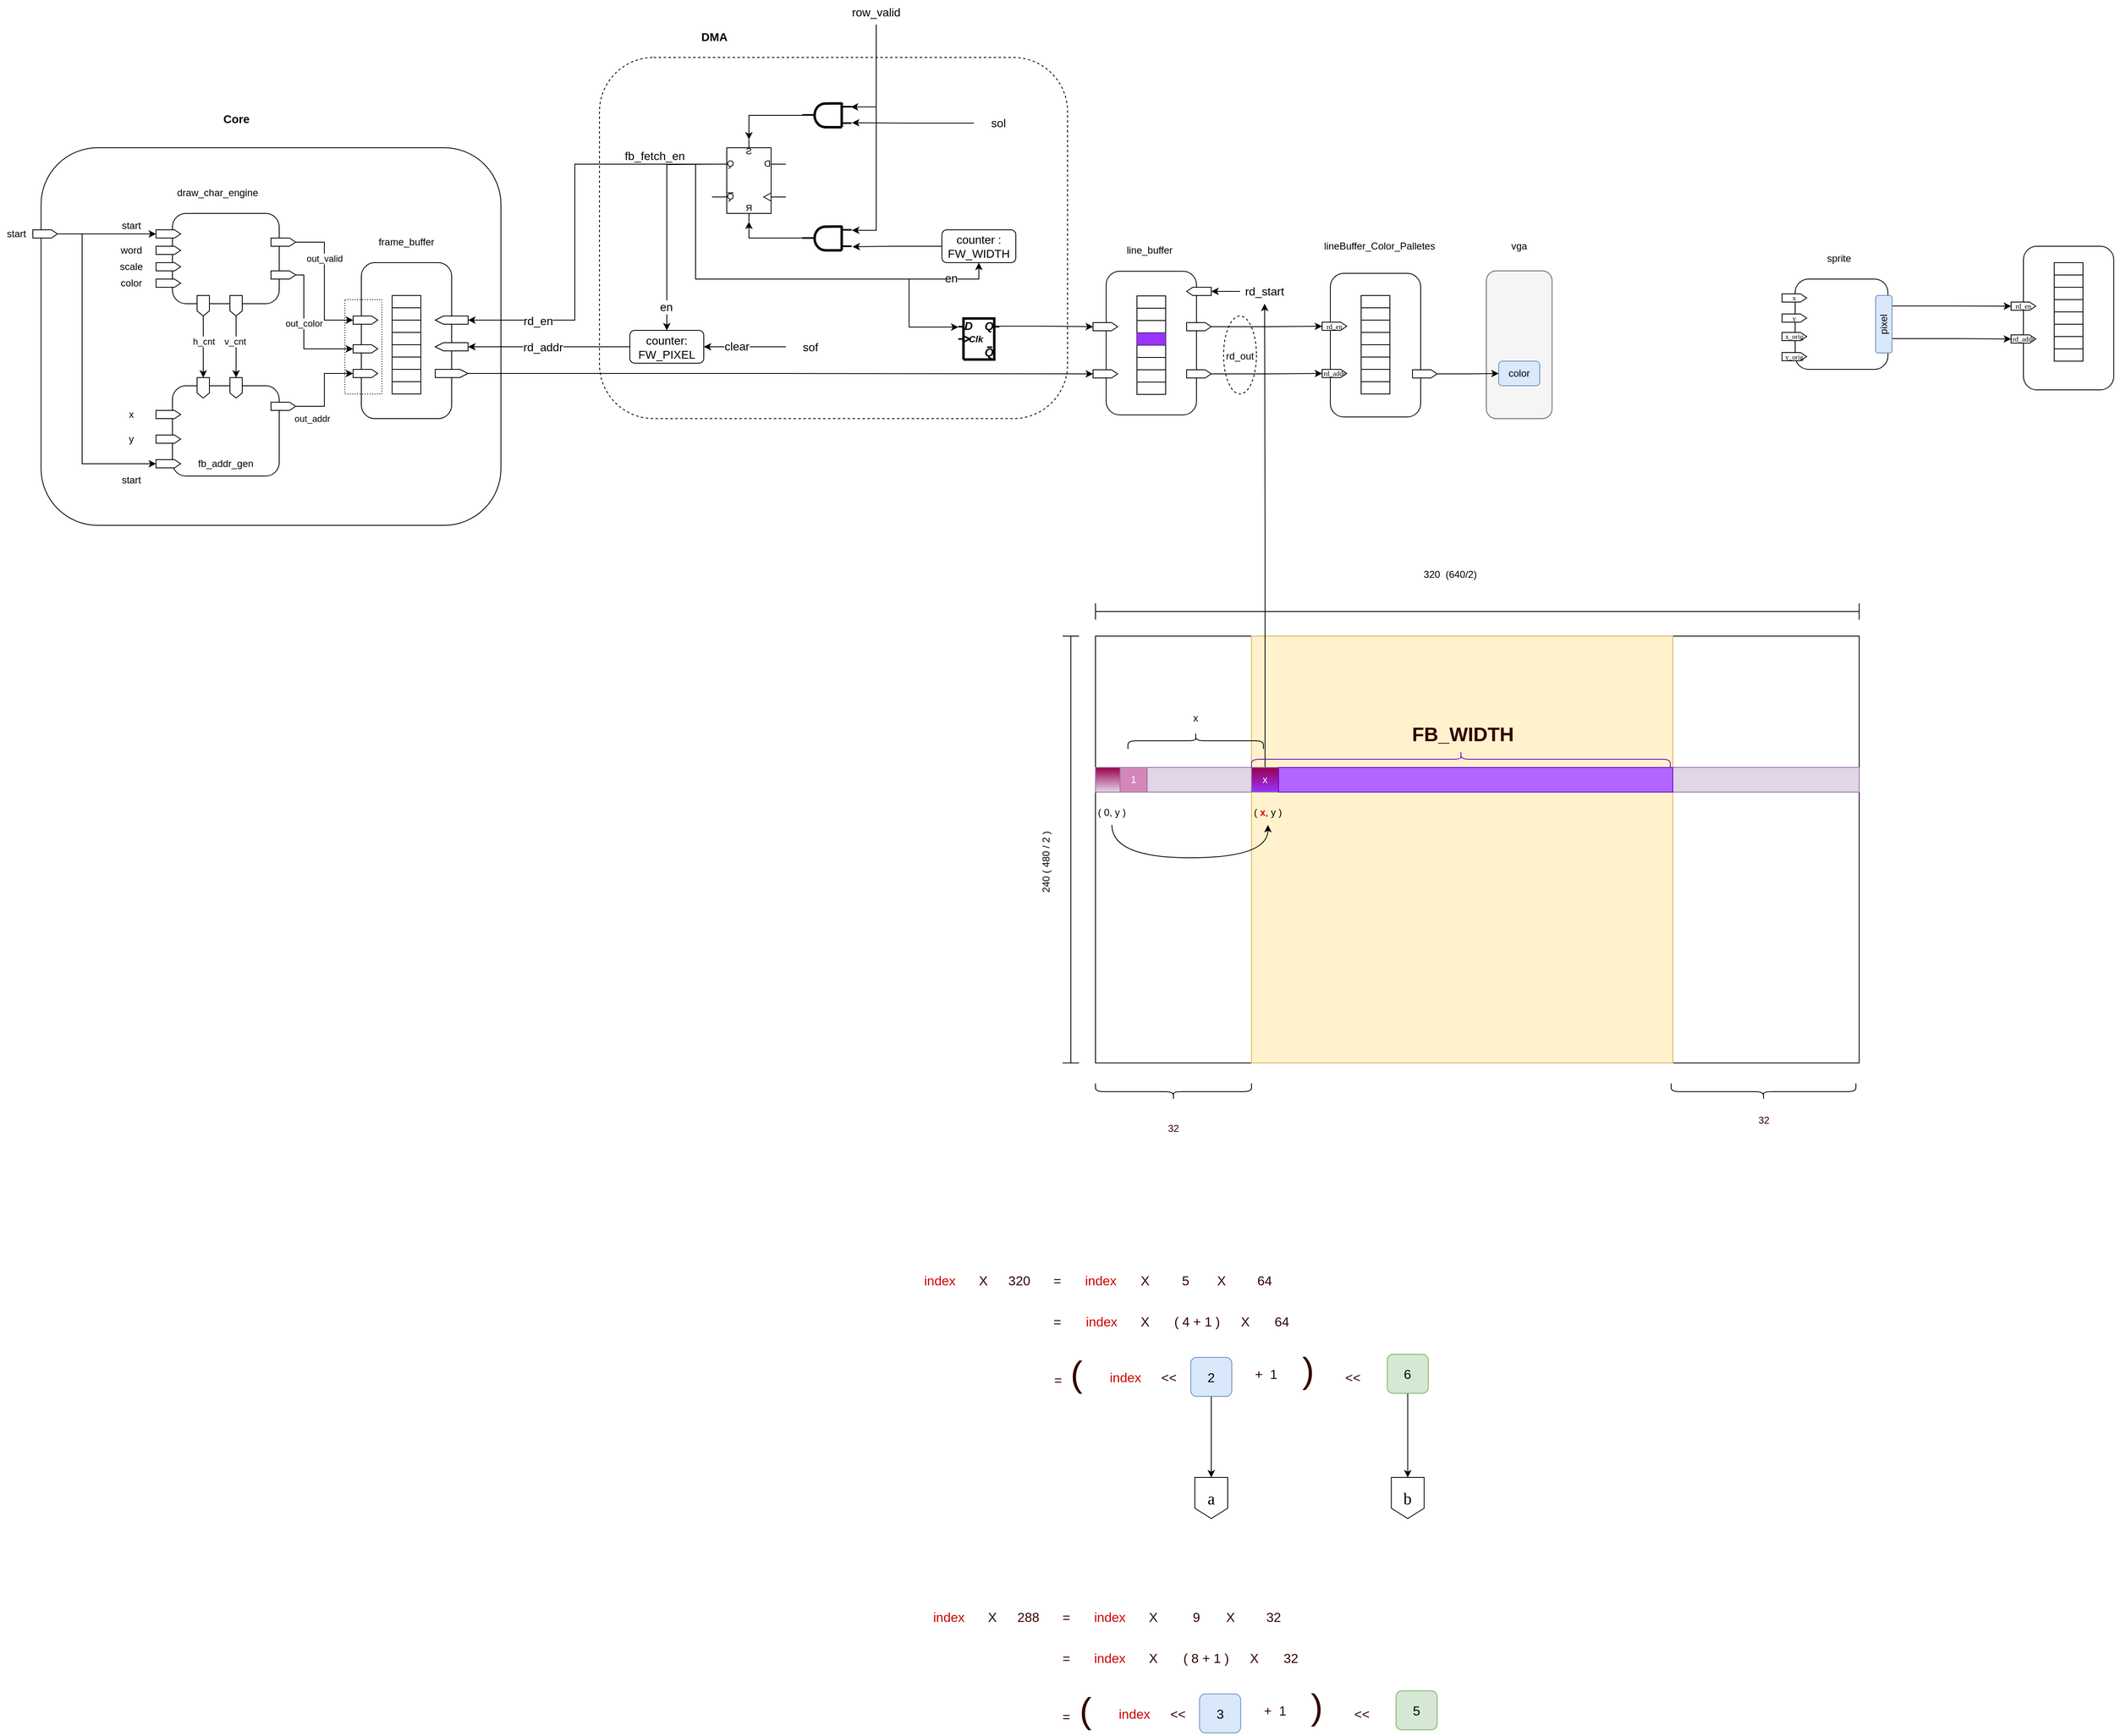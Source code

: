 <mxfile version="20.8.16" type="device"><diagram name="Page-1" id="kHWFUphSnOlSGRzhHGTT"><mxGraphModel dx="1706" dy="1814" grid="1" gridSize="10" guides="1" tooltips="1" connect="1" arrows="1" fold="1" page="1" pageScale="1" pageWidth="3300" pageHeight="4681" math="0" shadow="0"><root><mxCell id="0"/><mxCell id="1" parent="0"/><mxCell id="AZ1ZLaye8yAAlXirUWgG-75" value="" style="rounded=1;whiteSpace=wrap;html=1;fillColor=none;" parent="1" vertex="1"><mxGeometry x="110" y="390" width="560" height="460" as="geometry"/></mxCell><mxCell id="AZ1ZLaye8yAAlXirUWgG-1" value="" style="rounded=1;whiteSpace=wrap;html=1;" parent="1" vertex="1"><mxGeometry x="270" y="470" width="130" height="110" as="geometry"/></mxCell><mxCell id="AZ1ZLaye8yAAlXirUWgG-2" value="draw_char_engine" style="text;html=1;strokeColor=none;fillColor=none;align=center;verticalAlign=middle;whiteSpace=wrap;rounded=0;" parent="1" vertex="1"><mxGeometry x="260" y="430" width="130" height="30" as="geometry"/></mxCell><mxCell id="AZ1ZLaye8yAAlXirUWgG-3" value="&lt;div style=&quot;font-size: 1px&quot;&gt;&lt;font style=&quot;font-size:8.47px;font-family:Times New Roman;color:#000000;direction:ltr;letter-spacing:0px;line-height:120%;opacity:1&quot;&gt;&lt;br/&gt;&lt;/font&gt;&lt;/div&gt;" style="verticalAlign=middle;align=center;vsdxID=5;fillColor=#FFFFFF;gradientColor=none;shape=stencil(UzV2Ls5ILEhVNTIoLinKz04tz0wpyVA1dlE1MsrMy0gtyiwBslSNXVWNndPyi1LTi/JL81Ig/IJEkEoQKze/DGRCBUSfAUiHkUElhGcK4bpBVOZk5uFUiUehuSmxKg0NiLcezVSYViKcSoJSVAcAGYhgS8vMyYGEOrI8ejADhSBRZOwKAA==);strokeColor=#000000;spacingTop=-2;spacingBottom=-2;spacingLeft=-2;spacingRight=-2;points=[[0,0.5,0],[1,0.5,0]];labelBackgroundColor=none;rounded=0;html=1;whiteSpace=wrap;" parent="1" vertex="1"><mxGeometry x="250" y="490" width="30" height="10" as="geometry"/></mxCell><mxCell id="AZ1ZLaye8yAAlXirUWgG-4" value="start" style="text;html=1;strokeColor=none;fillColor=none;align=center;verticalAlign=middle;whiteSpace=wrap;rounded=0;" parent="1" vertex="1"><mxGeometry x="190" y="470" width="60" height="30" as="geometry"/></mxCell><mxCell id="AZ1ZLaye8yAAlXirUWgG-5" value="&lt;div style=&quot;font-size: 1px&quot;&gt;&lt;font style=&quot;font-size:8.47px;font-family:Times New Roman;color:#000000;direction:ltr;letter-spacing:0px;line-height:120%;opacity:1&quot;&gt;&lt;br/&gt;&lt;/font&gt;&lt;/div&gt;" style="verticalAlign=middle;align=center;vsdxID=5;fillColor=#FFFFFF;gradientColor=none;shape=stencil(UzV2Ls5ILEhVNTIoLinKz04tz0wpyVA1dlE1MsrMy0gtyiwBslSNXVWNndPyi1LTi/JL81Ig/IJEkEoQKze/DGRCBUSfAUiHkUElhGcK4bpBVOZk5uFUiUehuSmxKg0NiLcezVSYViKcSoJSVAcAGYhgS8vMyYGEOrI8ejADhSBRZOwKAA==);strokeColor=#000000;spacingTop=-2;spacingBottom=-2;spacingLeft=-2;spacingRight=-2;points=[[0,0.5,0],[1,0.5,0]];labelBackgroundColor=none;rounded=0;html=1;whiteSpace=wrap;" parent="1" vertex="1"><mxGeometry x="250" y="510" width="30" height="10" as="geometry"/></mxCell><mxCell id="AZ1ZLaye8yAAlXirUWgG-6" value="word" style="text;html=1;strokeColor=none;fillColor=none;align=center;verticalAlign=middle;whiteSpace=wrap;rounded=0;" parent="1" vertex="1"><mxGeometry x="190" y="500" width="60" height="30" as="geometry"/></mxCell><mxCell id="AZ1ZLaye8yAAlXirUWgG-7" value="&lt;div style=&quot;font-size: 1px&quot;&gt;&lt;font style=&quot;font-size:8.47px;font-family:Times New Roman;color:#000000;direction:ltr;letter-spacing:0px;line-height:120%;opacity:1&quot;&gt;&lt;br/&gt;&lt;/font&gt;&lt;/div&gt;" style="verticalAlign=middle;align=center;vsdxID=5;fillColor=#FFFFFF;gradientColor=none;shape=stencil(UzV2Ls5ILEhVNTIoLinKz04tz0wpyVA1dlE1MsrMy0gtyiwBslSNXVWNndPyi1LTi/JL81Ig/IJEkEoQKze/DGRCBUSfAUiHkUElhGcK4bpBVOZk5uFUiUehuSmxKg0NiLcezVSYViKcSoJSVAcAGYhgS8vMyYGEOrI8ejADhSBRZOwKAA==);strokeColor=#000000;spacingTop=-2;spacingBottom=-2;spacingLeft=-2;spacingRight=-2;points=[[0,0.5,0],[1,0.5,0]];labelBackgroundColor=none;rounded=0;html=1;whiteSpace=wrap;" parent="1" vertex="1"><mxGeometry x="250" y="530" width="30" height="10" as="geometry"/></mxCell><mxCell id="AZ1ZLaye8yAAlXirUWgG-8" value="scale" style="text;html=1;strokeColor=none;fillColor=none;align=center;verticalAlign=middle;whiteSpace=wrap;rounded=0;" parent="1" vertex="1"><mxGeometry x="190" y="520" width="60" height="30" as="geometry"/></mxCell><mxCell id="AZ1ZLaye8yAAlXirUWgG-9" value="&lt;div style=&quot;font-size: 1px&quot;&gt;&lt;font style=&quot;font-size:8.47px;font-family:Times New Roman;color:#000000;direction:ltr;letter-spacing:0px;line-height:120%;opacity:1&quot;&gt;&lt;br/&gt;&lt;/font&gt;&lt;/div&gt;" style="verticalAlign=middle;align=center;vsdxID=5;fillColor=#FFFFFF;gradientColor=none;shape=stencil(UzV2Ls5ILEhVNTIoLinKz04tz0wpyVA1dlE1MsrMy0gtyiwBslSNXVWNndPyi1LTi/JL81Ig/IJEkEoQKze/DGRCBUSfAUiHkUElhGcK4bpBVOZk5uFUiUehuSmxKg0NiLcezVSYViKcSoJSVAcAGYhgS8vMyYGEOrI8ejADhSBRZOwKAA==);strokeColor=#000000;spacingTop=-2;spacingBottom=-2;spacingLeft=-2;spacingRight=-2;points=[[0,0.5,0],[1,0.5,0]];labelBackgroundColor=none;rounded=0;html=1;whiteSpace=wrap;" parent="1" vertex="1"><mxGeometry x="250" y="550" width="30" height="10" as="geometry"/></mxCell><mxCell id="AZ1ZLaye8yAAlXirUWgG-10" value="color" style="text;html=1;strokeColor=none;fillColor=none;align=center;verticalAlign=middle;whiteSpace=wrap;rounded=0;" parent="1" vertex="1"><mxGeometry x="190" y="540" width="60" height="30" as="geometry"/></mxCell><mxCell id="AZ1ZLaye8yAAlXirUWgG-11" value="" style="rounded=1;whiteSpace=wrap;html=1;" parent="1" vertex="1"><mxGeometry x="270" y="680" width="130" height="110" as="geometry"/></mxCell><mxCell id="AZ1ZLaye8yAAlXirUWgG-12" value="fb_addr_gen" style="text;html=1;strokeColor=none;fillColor=none;align=center;verticalAlign=middle;whiteSpace=wrap;rounded=0;" parent="1" vertex="1"><mxGeometry x="270" y="760" width="130" height="30" as="geometry"/></mxCell><mxCell id="AZ1ZLaye8yAAlXirUWgG-17" style="edgeStyle=orthogonalEdgeStyle;rounded=0;orthogonalLoop=1;jettySize=auto;html=1;exitX=1;exitY=0.5;exitDx=0;exitDy=0;exitPerimeter=0;entryX=0;entryY=0.5;entryDx=0;entryDy=0;entryPerimeter=0;" parent="1" source="AZ1ZLaye8yAAlXirUWgG-13" target="AZ1ZLaye8yAAlXirUWgG-15" edge="1"><mxGeometry relative="1" as="geometry"/></mxCell><mxCell id="AZ1ZLaye8yAAlXirUWgG-19" value="h_cnt" style="edgeLabel;html=1;align=center;verticalAlign=middle;resizable=0;points=[];" parent="AZ1ZLaye8yAAlXirUWgG-17" vertex="1" connectable="0"><mxGeometry x="-0.17" relative="1" as="geometry"><mxPoint as="offset"/></mxGeometry></mxCell><mxCell id="AZ1ZLaye8yAAlXirUWgG-13" value="&lt;div style=&quot;font-size: 1px&quot;&gt;&lt;font style=&quot;font-size:8.47px;font-family:Times New Roman;color:#000000;direction:ltr;letter-spacing:0px;line-height:120%;opacity:1&quot;&gt;&lt;br/&gt;&lt;/font&gt;&lt;/div&gt;" style="verticalAlign=middle;align=center;vsdxID=5;fillColor=#FFFFFF;gradientColor=none;shape=stencil(UzV2Ls5ILEhVNTIoLinKz04tz0wpyVA1dlE1MsrMy0gtyiwBslSNXVWNndPyi1LTi/JL81Ig/IJEkEoQKze/DGRCBUSfAUiHkUElhGcK4bpBVOZk5uFUiUehuSmxKg0NiLcezVSYViKcSoJSVAcAGYhgS8vMyYGEOrI8ejADhSBRZOwKAA==);strokeColor=#000000;spacingTop=-2;spacingBottom=-2;spacingLeft=-2;spacingRight=-2;points=[[0,0.5,0],[1,0.5,0]];labelBackgroundColor=none;rounded=0;html=1;whiteSpace=wrap;direction=south;" parent="1" vertex="1"><mxGeometry x="300" y="570" width="15" height="25" as="geometry"/></mxCell><mxCell id="AZ1ZLaye8yAAlXirUWgG-18" style="edgeStyle=orthogonalEdgeStyle;rounded=0;orthogonalLoop=1;jettySize=auto;html=1;exitX=1;exitY=0.5;exitDx=0;exitDy=0;exitPerimeter=0;entryX=0;entryY=0.5;entryDx=0;entryDy=0;entryPerimeter=0;" parent="1" source="AZ1ZLaye8yAAlXirUWgG-14" target="AZ1ZLaye8yAAlXirUWgG-16" edge="1"><mxGeometry relative="1" as="geometry"/></mxCell><mxCell id="AZ1ZLaye8yAAlXirUWgG-20" value="v_cnt" style="edgeLabel;html=1;align=center;verticalAlign=middle;resizable=0;points=[];" parent="AZ1ZLaye8yAAlXirUWgG-18" vertex="1" connectable="0"><mxGeometry x="-0.215" y="-2" relative="1" as="geometry"><mxPoint y="1" as="offset"/></mxGeometry></mxCell><mxCell id="AZ1ZLaye8yAAlXirUWgG-14" value="&lt;div style=&quot;font-size: 1px&quot;&gt;&lt;font style=&quot;font-size:8.47px;font-family:Times New Roman;color:#000000;direction:ltr;letter-spacing:0px;line-height:120%;opacity:1&quot;&gt;&lt;br/&gt;&lt;/font&gt;&lt;/div&gt;" style="verticalAlign=middle;align=center;vsdxID=5;fillColor=#FFFFFF;gradientColor=none;shape=stencil(UzV2Ls5ILEhVNTIoLinKz04tz0wpyVA1dlE1MsrMy0gtyiwBslSNXVWNndPyi1LTi/JL81Ig/IJEkEoQKze/DGRCBUSfAUiHkUElhGcK4bpBVOZk5uFUiUehuSmxKg0NiLcezVSYViKcSoJSVAcAGYhgS8vMyYGEOrI8ejADhSBRZOwKAA==);strokeColor=#000000;spacingTop=-2;spacingBottom=-2;spacingLeft=-2;spacingRight=-2;points=[[0,0.5,0],[1,0.5,0]];labelBackgroundColor=none;rounded=0;html=1;whiteSpace=wrap;direction=south;" parent="1" vertex="1"><mxGeometry x="340" y="570" width="15" height="25" as="geometry"/></mxCell><mxCell id="AZ1ZLaye8yAAlXirUWgG-15" value="&lt;div style=&quot;font-size: 1px&quot;&gt;&lt;font style=&quot;font-size:8.47px;font-family:Times New Roman;color:#000000;direction:ltr;letter-spacing:0px;line-height:120%;opacity:1&quot;&gt;&lt;br/&gt;&lt;/font&gt;&lt;/div&gt;" style="verticalAlign=middle;align=center;vsdxID=5;fillColor=#FFFFFF;gradientColor=none;shape=stencil(UzV2Ls5ILEhVNTIoLinKz04tz0wpyVA1dlE1MsrMy0gtyiwBslSNXVWNndPyi1LTi/JL81Ig/IJEkEoQKze/DGRCBUSfAUiHkUElhGcK4bpBVOZk5uFUiUehuSmxKg0NiLcezVSYViKcSoJSVAcAGYhgS8vMyYGEOrI8ejADhSBRZOwKAA==);strokeColor=#000000;spacingTop=-2;spacingBottom=-2;spacingLeft=-2;spacingRight=-2;points=[[0,0.5,0],[1,0.5,0]];labelBackgroundColor=none;rounded=0;html=1;whiteSpace=wrap;direction=south;" parent="1" vertex="1"><mxGeometry x="300" y="670" width="15" height="25" as="geometry"/></mxCell><mxCell id="AZ1ZLaye8yAAlXirUWgG-16" value="&lt;div style=&quot;font-size: 1px&quot;&gt;&lt;font style=&quot;font-size:8.47px;font-family:Times New Roman;color:#000000;direction:ltr;letter-spacing:0px;line-height:120%;opacity:1&quot;&gt;&lt;br/&gt;&lt;/font&gt;&lt;/div&gt;" style="verticalAlign=middle;align=center;vsdxID=5;fillColor=#FFFFFF;gradientColor=none;shape=stencil(UzV2Ls5ILEhVNTIoLinKz04tz0wpyVA1dlE1MsrMy0gtyiwBslSNXVWNndPyi1LTi/JL81Ig/IJEkEoQKze/DGRCBUSfAUiHkUElhGcK4bpBVOZk5uFUiUehuSmxKg0NiLcezVSYViKcSoJSVAcAGYhgS8vMyYGEOrI8ejADhSBRZOwKAA==);strokeColor=#000000;spacingTop=-2;spacingBottom=-2;spacingLeft=-2;spacingRight=-2;points=[[0,0.5,0],[1,0.5,0]];labelBackgroundColor=none;rounded=0;html=1;whiteSpace=wrap;direction=south;" parent="1" vertex="1"><mxGeometry x="340" y="670" width="15" height="25" as="geometry"/></mxCell><mxCell id="AZ1ZLaye8yAAlXirUWgG-21" value="" style="rounded=1;whiteSpace=wrap;html=1;" parent="1" vertex="1"><mxGeometry x="500" y="530" width="110" height="190" as="geometry"/></mxCell><mxCell id="AZ1ZLaye8yAAlXirUWgG-22" value="" style="shape=table;startSize=0;container=1;collapsible=0;childLayout=tableLayout;fontSize=16;" parent="1" vertex="1"><mxGeometry x="537.5" y="570" width="35" height="120" as="geometry"/></mxCell><mxCell id="AZ1ZLaye8yAAlXirUWgG-43" style="shape=tableRow;horizontal=0;startSize=0;swimlaneHead=0;swimlaneBody=0;strokeColor=inherit;top=0;left=0;bottom=0;right=0;collapsible=0;dropTarget=0;fillColor=none;points=[[0,0.5],[1,0.5]];portConstraint=eastwest;fontSize=16;" parent="AZ1ZLaye8yAAlXirUWgG-22" vertex="1"><mxGeometry width="35" height="15" as="geometry"/></mxCell><mxCell id="AZ1ZLaye8yAAlXirUWgG-44" style="shape=partialRectangle;html=1;whiteSpace=wrap;connectable=0;strokeColor=inherit;overflow=hidden;fillColor=none;top=0;left=0;bottom=0;right=0;pointerEvents=1;fontSize=16;" parent="AZ1ZLaye8yAAlXirUWgG-43" vertex="1"><mxGeometry width="35" height="15" as="geometry"><mxRectangle width="35" height="15" as="alternateBounds"/></mxGeometry></mxCell><mxCell id="AZ1ZLaye8yAAlXirUWgG-41" style="shape=tableRow;horizontal=0;startSize=0;swimlaneHead=0;swimlaneBody=0;strokeColor=inherit;top=0;left=0;bottom=0;right=0;collapsible=0;dropTarget=0;fillColor=none;points=[[0,0.5],[1,0.5]];portConstraint=eastwest;fontSize=16;" parent="AZ1ZLaye8yAAlXirUWgG-22" vertex="1"><mxGeometry y="15" width="35" height="15" as="geometry"/></mxCell><mxCell id="AZ1ZLaye8yAAlXirUWgG-42" style="shape=partialRectangle;html=1;whiteSpace=wrap;connectable=0;strokeColor=inherit;overflow=hidden;fillColor=none;top=0;left=0;bottom=0;right=0;pointerEvents=1;fontSize=16;" parent="AZ1ZLaye8yAAlXirUWgG-41" vertex="1"><mxGeometry width="35" height="15" as="geometry"><mxRectangle width="35" height="15" as="alternateBounds"/></mxGeometry></mxCell><mxCell id="AZ1ZLaye8yAAlXirUWgG-39" style="shape=tableRow;horizontal=0;startSize=0;swimlaneHead=0;swimlaneBody=0;strokeColor=inherit;top=0;left=0;bottom=0;right=0;collapsible=0;dropTarget=0;fillColor=none;points=[[0,0.5],[1,0.5]];portConstraint=eastwest;fontSize=16;" parent="AZ1ZLaye8yAAlXirUWgG-22" vertex="1"><mxGeometry y="30" width="35" height="15" as="geometry"/></mxCell><mxCell id="AZ1ZLaye8yAAlXirUWgG-40" style="shape=partialRectangle;html=1;whiteSpace=wrap;connectable=0;strokeColor=inherit;overflow=hidden;fillColor=none;top=0;left=0;bottom=0;right=0;pointerEvents=1;fontSize=16;" parent="AZ1ZLaye8yAAlXirUWgG-39" vertex="1"><mxGeometry width="35" height="15" as="geometry"><mxRectangle width="35" height="15" as="alternateBounds"/></mxGeometry></mxCell><mxCell id="AZ1ZLaye8yAAlXirUWgG-37" style="shape=tableRow;horizontal=0;startSize=0;swimlaneHead=0;swimlaneBody=0;strokeColor=inherit;top=0;left=0;bottom=0;right=0;collapsible=0;dropTarget=0;fillColor=none;points=[[0,0.5],[1,0.5]];portConstraint=eastwest;fontSize=16;" parent="AZ1ZLaye8yAAlXirUWgG-22" vertex="1"><mxGeometry y="45" width="35" height="15" as="geometry"/></mxCell><mxCell id="AZ1ZLaye8yAAlXirUWgG-38" style="shape=partialRectangle;html=1;whiteSpace=wrap;connectable=0;strokeColor=inherit;overflow=hidden;fillColor=none;top=0;left=0;bottom=0;right=0;pointerEvents=1;fontSize=16;" parent="AZ1ZLaye8yAAlXirUWgG-37" vertex="1"><mxGeometry width="35" height="15" as="geometry"><mxRectangle width="35" height="15" as="alternateBounds"/></mxGeometry></mxCell><mxCell id="AZ1ZLaye8yAAlXirUWgG-35" style="shape=tableRow;horizontal=0;startSize=0;swimlaneHead=0;swimlaneBody=0;strokeColor=inherit;top=0;left=0;bottom=0;right=0;collapsible=0;dropTarget=0;fillColor=none;points=[[0,0.5],[1,0.5]];portConstraint=eastwest;fontSize=16;" parent="AZ1ZLaye8yAAlXirUWgG-22" vertex="1"><mxGeometry y="60" width="35" height="15" as="geometry"/></mxCell><mxCell id="AZ1ZLaye8yAAlXirUWgG-36" style="shape=partialRectangle;html=1;whiteSpace=wrap;connectable=0;strokeColor=inherit;overflow=hidden;fillColor=none;top=0;left=0;bottom=0;right=0;pointerEvents=1;fontSize=16;" parent="AZ1ZLaye8yAAlXirUWgG-35" vertex="1"><mxGeometry width="35" height="15" as="geometry"><mxRectangle width="35" height="15" as="alternateBounds"/></mxGeometry></mxCell><mxCell id="AZ1ZLaye8yAAlXirUWgG-23" value="" style="shape=tableRow;horizontal=0;startSize=0;swimlaneHead=0;swimlaneBody=0;strokeColor=inherit;top=0;left=0;bottom=0;right=0;collapsible=0;dropTarget=0;fillColor=none;points=[[0,0.5],[1,0.5]];portConstraint=eastwest;fontSize=16;" parent="AZ1ZLaye8yAAlXirUWgG-22" vertex="1"><mxGeometry y="75" width="35" height="15" as="geometry"/></mxCell><mxCell id="AZ1ZLaye8yAAlXirUWgG-24" value="" style="shape=partialRectangle;html=1;whiteSpace=wrap;connectable=0;strokeColor=inherit;overflow=hidden;fillColor=none;top=0;left=0;bottom=0;right=0;pointerEvents=1;fontSize=16;" parent="AZ1ZLaye8yAAlXirUWgG-23" vertex="1"><mxGeometry width="35" height="15" as="geometry"><mxRectangle width="35" height="15" as="alternateBounds"/></mxGeometry></mxCell><mxCell id="AZ1ZLaye8yAAlXirUWgG-27" value="" style="shape=tableRow;horizontal=0;startSize=0;swimlaneHead=0;swimlaneBody=0;strokeColor=inherit;top=0;left=0;bottom=0;right=0;collapsible=0;dropTarget=0;fillColor=none;points=[[0,0.5],[1,0.5]];portConstraint=eastwest;fontSize=16;" parent="AZ1ZLaye8yAAlXirUWgG-22" vertex="1"><mxGeometry y="90" width="35" height="15" as="geometry"/></mxCell><mxCell id="AZ1ZLaye8yAAlXirUWgG-28" value="" style="shape=partialRectangle;html=1;whiteSpace=wrap;connectable=0;strokeColor=inherit;overflow=hidden;fillColor=none;top=0;left=0;bottom=0;right=0;pointerEvents=1;fontSize=16;" parent="AZ1ZLaye8yAAlXirUWgG-27" vertex="1"><mxGeometry width="35" height="15" as="geometry"><mxRectangle width="35" height="15" as="alternateBounds"/></mxGeometry></mxCell><mxCell id="AZ1ZLaye8yAAlXirUWgG-31" value="" style="shape=tableRow;horizontal=0;startSize=0;swimlaneHead=0;swimlaneBody=0;strokeColor=inherit;top=0;left=0;bottom=0;right=0;collapsible=0;dropTarget=0;fillColor=none;points=[[0,0.5],[1,0.5]];portConstraint=eastwest;fontSize=16;" parent="AZ1ZLaye8yAAlXirUWgG-22" vertex="1"><mxGeometry y="105" width="35" height="15" as="geometry"/></mxCell><mxCell id="AZ1ZLaye8yAAlXirUWgG-32" value="" style="shape=partialRectangle;html=1;whiteSpace=wrap;connectable=0;strokeColor=inherit;overflow=hidden;fillColor=none;top=0;left=0;bottom=0;right=0;pointerEvents=1;fontSize=16;" parent="AZ1ZLaye8yAAlXirUWgG-31" vertex="1"><mxGeometry width="35" height="15" as="geometry"><mxRectangle width="35" height="15" as="alternateBounds"/></mxGeometry></mxCell><mxCell id="AZ1ZLaye8yAAlXirUWgG-45" value="frame_buffer" style="text;html=1;strokeColor=none;fillColor=none;align=center;verticalAlign=middle;whiteSpace=wrap;rounded=0;" parent="1" vertex="1"><mxGeometry x="490" y="490" width="130" height="30" as="geometry"/></mxCell><mxCell id="AZ1ZLaye8yAAlXirUWgG-46" value="&lt;div style=&quot;font-size: 1px&quot;&gt;&lt;font style=&quot;font-size:8.47px;font-family:Times New Roman;color:#000000;direction:ltr;letter-spacing:0px;line-height:120%;opacity:1&quot;&gt;&lt;br/&gt;&lt;/font&gt;&lt;/div&gt;" style="verticalAlign=middle;align=center;vsdxID=5;fillColor=#FFFFFF;gradientColor=none;shape=stencil(UzV2Ls5ILEhVNTIoLinKz04tz0wpyVA1dlE1MsrMy0gtyiwBslSNXVWNndPyi1LTi/JL81Ig/IJEkEoQKze/DGRCBUSfAUiHkUElhGcK4bpBVOZk5uFUiUehuSmxKg0NiLcezVSYViKcSoJSVAcAGYhgS8vMyYGEOrI8ejADhSBRZOwKAA==);strokeColor=#000000;spacingTop=-2;spacingBottom=-2;spacingLeft=-2;spacingRight=-2;points=[[0,0.5,0],[1,0.5,0]];labelBackgroundColor=none;rounded=0;html=1;whiteSpace=wrap;" parent="1" vertex="1"><mxGeometry x="490" y="660" width="30" height="10" as="geometry"/></mxCell><mxCell id="AZ1ZLaye8yAAlXirUWgG-48" style="edgeStyle=orthogonalEdgeStyle;rounded=0;orthogonalLoop=1;jettySize=auto;html=1;entryX=0;entryY=0.5;entryDx=0;entryDy=0;entryPerimeter=0;" parent="1" source="AZ1ZLaye8yAAlXirUWgG-47" target="AZ1ZLaye8yAAlXirUWgG-46" edge="1"><mxGeometry relative="1" as="geometry"/></mxCell><mxCell id="AZ1ZLaye8yAAlXirUWgG-58" value="out_addr" style="edgeLabel;html=1;align=center;verticalAlign=middle;resizable=0;points=[];" parent="AZ1ZLaye8yAAlXirUWgG-48" vertex="1" connectable="0"><mxGeometry x="-0.145" relative="1" as="geometry"><mxPoint x="-15" y="27" as="offset"/></mxGeometry></mxCell><mxCell id="AZ1ZLaye8yAAlXirUWgG-47" value="&lt;div style=&quot;font-size: 1px&quot;&gt;&lt;font style=&quot;font-size:8.47px;font-family:Times New Roman;color:#000000;direction:ltr;letter-spacing:0px;line-height:120%;opacity:1&quot;&gt;&lt;br/&gt;&lt;/font&gt;&lt;/div&gt;" style="verticalAlign=middle;align=center;vsdxID=5;fillColor=#FFFFFF;gradientColor=none;shape=stencil(UzV2Ls5ILEhVNTIoLinKz04tz0wpyVA1dlE1MsrMy0gtyiwBslSNXVWNndPyi1LTi/JL81Ig/IJEkEoQKze/DGRCBUSfAUiHkUElhGcK4bpBVOZk5uFUiUehuSmxKg0NiLcezVSYViKcSoJSVAcAGYhgS8vMyYGEOrI8ejADhSBRZOwKAA==);strokeColor=#000000;spacingTop=-2;spacingBottom=-2;spacingLeft=-2;spacingRight=-2;points=[[0,0.5,0],[1,0.5,0]];labelBackgroundColor=none;rounded=0;html=1;whiteSpace=wrap;" parent="1" vertex="1"><mxGeometry x="390" y="700" width="30" height="10" as="geometry"/></mxCell><mxCell id="AZ1ZLaye8yAAlXirUWgG-49" value="&lt;div style=&quot;font-size: 1px&quot;&gt;&lt;font style=&quot;font-size:8.47px;font-family:Times New Roman;color:#000000;direction:ltr;letter-spacing:0px;line-height:120%;opacity:1&quot;&gt;&lt;br/&gt;&lt;/font&gt;&lt;/div&gt;" style="verticalAlign=middle;align=center;vsdxID=5;fillColor=#FFFFFF;gradientColor=none;shape=stencil(UzV2Ls5ILEhVNTIoLinKz04tz0wpyVA1dlE1MsrMy0gtyiwBslSNXVWNndPyi1LTi/JL81Ig/IJEkEoQKze/DGRCBUSfAUiHkUElhGcK4bpBVOZk5uFUiUehuSmxKg0NiLcezVSYViKcSoJSVAcAGYhgS8vMyYGEOrI8ejADhSBRZOwKAA==);strokeColor=#000000;spacingTop=-2;spacingBottom=-2;spacingLeft=-2;spacingRight=-2;points=[[0,0.5,0],[1,0.5,0]];labelBackgroundColor=none;rounded=0;html=1;whiteSpace=wrap;" parent="1" vertex="1"><mxGeometry x="490" y="630" width="30" height="10" as="geometry"/></mxCell><mxCell id="AZ1ZLaye8yAAlXirUWgG-51" value="&lt;div style=&quot;font-size: 1px&quot;&gt;&lt;font style=&quot;font-size:8.47px;font-family:Times New Roman;color:#000000;direction:ltr;letter-spacing:0px;line-height:120%;opacity:1&quot;&gt;&lt;br/&gt;&lt;/font&gt;&lt;/div&gt;" style="verticalAlign=middle;align=center;vsdxID=5;fillColor=#FFFFFF;gradientColor=none;shape=stencil(UzV2Ls5ILEhVNTIoLinKz04tz0wpyVA1dlE1MsrMy0gtyiwBslSNXVWNndPyi1LTi/JL81Ig/IJEkEoQKze/DGRCBUSfAUiHkUElhGcK4bpBVOZk5uFUiUehuSmxKg0NiLcezVSYViKcSoJSVAcAGYhgS8vMyYGEOrI8ejADhSBRZOwKAA==);strokeColor=#000000;spacingTop=-2;spacingBottom=-2;spacingLeft=-2;spacingRight=-2;points=[[0,0.5,0],[1,0.5,0]];labelBackgroundColor=none;rounded=0;html=1;whiteSpace=wrap;" parent="1" vertex="1"><mxGeometry x="490" y="595" width="30" height="10" as="geometry"/></mxCell><mxCell id="AZ1ZLaye8yAAlXirUWgG-54" style="edgeStyle=orthogonalEdgeStyle;rounded=0;orthogonalLoop=1;jettySize=auto;html=1;entryX=0;entryY=0.5;entryDx=0;entryDy=0;entryPerimeter=0;" parent="1" source="AZ1ZLaye8yAAlXirUWgG-52" target="AZ1ZLaye8yAAlXirUWgG-51" edge="1"><mxGeometry relative="1" as="geometry"><Array as="points"><mxPoint x="455" y="505"/><mxPoint x="455" y="600"/></Array></mxGeometry></mxCell><mxCell id="AZ1ZLaye8yAAlXirUWgG-56" value="out_valid" style="edgeLabel;html=1;align=center;verticalAlign=middle;resizable=0;points=[];" parent="AZ1ZLaye8yAAlXirUWgG-54" vertex="1" connectable="0"><mxGeometry x="-0.465" relative="1" as="geometry"><mxPoint y="11" as="offset"/></mxGeometry></mxCell><mxCell id="AZ1ZLaye8yAAlXirUWgG-52" value="&lt;div style=&quot;font-size: 1px&quot;&gt;&lt;font style=&quot;font-size:8.47px;font-family:Times New Roman;color:#000000;direction:ltr;letter-spacing:0px;line-height:120%;opacity:1&quot;&gt;&lt;br/&gt;&lt;/font&gt;&lt;/div&gt;" style="verticalAlign=middle;align=center;vsdxID=5;fillColor=#FFFFFF;gradientColor=none;shape=stencil(UzV2Ls5ILEhVNTIoLinKz04tz0wpyVA1dlE1MsrMy0gtyiwBslSNXVWNndPyi1LTi/JL81Ig/IJEkEoQKze/DGRCBUSfAUiHkUElhGcK4bpBVOZk5uFUiUehuSmxKg0NiLcezVSYViKcSoJSVAcAGYhgS8vMyYGEOrI8ejADhSBRZOwKAA==);strokeColor=#000000;spacingTop=-2;spacingBottom=-2;spacingLeft=-2;spacingRight=-2;points=[[0,0.5,0],[1,0.5,0]];labelBackgroundColor=none;rounded=0;html=1;whiteSpace=wrap;" parent="1" vertex="1"><mxGeometry x="390" y="500" width="30" height="10" as="geometry"/></mxCell><mxCell id="AZ1ZLaye8yAAlXirUWgG-55" style="edgeStyle=orthogonalEdgeStyle;rounded=0;orthogonalLoop=1;jettySize=auto;html=1;entryX=0;entryY=0.5;entryDx=0;entryDy=0;entryPerimeter=0;" parent="1" source="AZ1ZLaye8yAAlXirUWgG-53" target="AZ1ZLaye8yAAlXirUWgG-49" edge="1"><mxGeometry relative="1" as="geometry"><Array as="points"><mxPoint x="430" y="545"/><mxPoint x="430" y="635"/></Array></mxGeometry></mxCell><mxCell id="AZ1ZLaye8yAAlXirUWgG-57" value="out_color" style="edgeLabel;html=1;align=center;verticalAlign=middle;resizable=0;points=[];" parent="AZ1ZLaye8yAAlXirUWgG-55" vertex="1" connectable="0"><mxGeometry x="-0.146" relative="1" as="geometry"><mxPoint as="offset"/></mxGeometry></mxCell><mxCell id="AZ1ZLaye8yAAlXirUWgG-53" value="&lt;div style=&quot;font-size: 1px&quot;&gt;&lt;font style=&quot;font-size:8.47px;font-family:Times New Roman;color:#000000;direction:ltr;letter-spacing:0px;line-height:120%;opacity:1&quot;&gt;&lt;br/&gt;&lt;/font&gt;&lt;/div&gt;" style="verticalAlign=middle;align=center;vsdxID=5;fillColor=#FFFFFF;gradientColor=none;shape=stencil(UzV2Ls5ILEhVNTIoLinKz04tz0wpyVA1dlE1MsrMy0gtyiwBslSNXVWNndPyi1LTi/JL81Ig/IJEkEoQKze/DGRCBUSfAUiHkUElhGcK4bpBVOZk5uFUiUehuSmxKg0NiLcezVSYViKcSoJSVAcAGYhgS8vMyYGEOrI8ejADhSBRZOwKAA==);strokeColor=#000000;spacingTop=-2;spacingBottom=-2;spacingLeft=-2;spacingRight=-2;points=[[0,0.5,0],[1,0.5,0]];labelBackgroundColor=none;rounded=0;html=1;whiteSpace=wrap;" parent="1" vertex="1"><mxGeometry x="390" y="540" width="30" height="10" as="geometry"/></mxCell><mxCell id="AZ1ZLaye8yAAlXirUWgG-59" value="" style="rounded=0;whiteSpace=wrap;html=1;fillColor=none;dashed=1;dashPattern=1 2;" parent="1" vertex="1"><mxGeometry x="480" y="575" width="45" height="115" as="geometry"/></mxCell><mxCell id="AZ1ZLaye8yAAlXirUWgG-61" value="&lt;div style=&quot;font-size: 1px&quot;&gt;&lt;font style=&quot;font-size:8.47px;font-family:Times New Roman;color:#000000;direction:ltr;letter-spacing:0px;line-height:120%;opacity:1&quot;&gt;&lt;br/&gt;&lt;/font&gt;&lt;/div&gt;" style="verticalAlign=middle;align=center;vsdxID=5;fillColor=#FFFFFF;gradientColor=none;shape=stencil(UzV2Ls5ILEhVNTIoLinKz04tz0wpyVA1dlE1MsrMy0gtyiwBslSNXVWNndPyi1LTi/JL81Ig/IJEkEoQKze/DGRCBUSfAUiHkUElhGcK4bpBVOZk5uFUiUehuSmxKg0NiLcezVSYViKcSoJSVAcAGYhgS8vMyYGEOrI8ejADhSBRZOwKAA==);strokeColor=#000000;spacingTop=-2;spacingBottom=-2;spacingLeft=-2;spacingRight=-2;points=[[0,0.5,0],[1,0.5,0]];labelBackgroundColor=none;rounded=0;html=1;whiteSpace=wrap;" parent="1" vertex="1"><mxGeometry x="250" y="710" width="30" height="10" as="geometry"/></mxCell><mxCell id="AZ1ZLaye8yAAlXirUWgG-62" value="&lt;div style=&quot;font-size: 1px&quot;&gt;&lt;font style=&quot;font-size:8.47px;font-family:Times New Roman;color:#000000;direction:ltr;letter-spacing:0px;line-height:120%;opacity:1&quot;&gt;&lt;br/&gt;&lt;/font&gt;&lt;/div&gt;" style="verticalAlign=middle;align=center;vsdxID=5;fillColor=#FFFFFF;gradientColor=none;shape=stencil(UzV2Ls5ILEhVNTIoLinKz04tz0wpyVA1dlE1MsrMy0gtyiwBslSNXVWNndPyi1LTi/JL81Ig/IJEkEoQKze/DGRCBUSfAUiHkUElhGcK4bpBVOZk5uFUiUehuSmxKg0NiLcezVSYViKcSoJSVAcAGYhgS8vMyYGEOrI8ejADhSBRZOwKAA==);strokeColor=#000000;spacingTop=-2;spacingBottom=-2;spacingLeft=-2;spacingRight=-2;points=[[0,0.5,0],[1,0.5,0]];labelBackgroundColor=none;rounded=0;html=1;whiteSpace=wrap;" parent="1" vertex="1"><mxGeometry x="250" y="740" width="30" height="10" as="geometry"/></mxCell><mxCell id="AZ1ZLaye8yAAlXirUWgG-63" value="x" style="text;html=1;strokeColor=none;fillColor=none;align=center;verticalAlign=middle;whiteSpace=wrap;rounded=0;" parent="1" vertex="1"><mxGeometry x="200" y="702.5" width="40" height="25" as="geometry"/></mxCell><mxCell id="AZ1ZLaye8yAAlXirUWgG-65" value="y" style="text;html=1;strokeColor=none;fillColor=none;align=center;verticalAlign=middle;whiteSpace=wrap;rounded=0;" parent="1" vertex="1"><mxGeometry x="200" y="732.5" width="40" height="25" as="geometry"/></mxCell><mxCell id="AZ1ZLaye8yAAlXirUWgG-66" value="&lt;div style=&quot;font-size: 1px&quot;&gt;&lt;font style=&quot;font-size:8.47px;font-family:Times New Roman;color:#000000;direction:ltr;letter-spacing:0px;line-height:120%;opacity:1&quot;&gt;&lt;br/&gt;&lt;/font&gt;&lt;/div&gt;" style="verticalAlign=middle;align=center;vsdxID=5;fillColor=#FFFFFF;gradientColor=none;shape=stencil(UzV2Ls5ILEhVNTIoLinKz04tz0wpyVA1dlE1MsrMy0gtyiwBslSNXVWNndPyi1LTi/JL81Ig/IJEkEoQKze/DGRCBUSfAUiHkUElhGcK4bpBVOZk5uFUiUehuSmxKg0NiLcezVSYViKcSoJSVAcAGYhgS8vMyYGEOrI8ejADhSBRZOwKAA==);strokeColor=#000000;spacingTop=-2;spacingBottom=-2;spacingLeft=-2;spacingRight=-2;points=[[0,0.5,0],[1,0.5,0]];labelBackgroundColor=none;rounded=0;html=1;whiteSpace=wrap;" parent="1" vertex="1"><mxGeometry x="250" y="770" width="30" height="10" as="geometry"/></mxCell><mxCell id="AZ1ZLaye8yAAlXirUWgG-72" style="edgeStyle=orthogonalEdgeStyle;rounded=0;orthogonalLoop=1;jettySize=auto;html=1;entryX=0;entryY=0.5;entryDx=0;entryDy=0;entryPerimeter=0;" parent="1" source="AZ1ZLaye8yAAlXirUWgG-68" target="AZ1ZLaye8yAAlXirUWgG-3" edge="1"><mxGeometry relative="1" as="geometry"/></mxCell><mxCell id="AZ1ZLaye8yAAlXirUWgG-73" style="edgeStyle=orthogonalEdgeStyle;rounded=0;orthogonalLoop=1;jettySize=auto;html=1;entryX=0;entryY=0.5;entryDx=0;entryDy=0;entryPerimeter=0;" parent="1" source="AZ1ZLaye8yAAlXirUWgG-68" target="AZ1ZLaye8yAAlXirUWgG-66" edge="1"><mxGeometry relative="1" as="geometry"><Array as="points"><mxPoint x="160" y="495"/><mxPoint x="160" y="775"/></Array></mxGeometry></mxCell><mxCell id="AZ1ZLaye8yAAlXirUWgG-71" value="start" style="text;html=1;strokeColor=none;fillColor=none;align=center;verticalAlign=middle;whiteSpace=wrap;rounded=0;" parent="1" vertex="1"><mxGeometry x="60" y="480" width="40" height="30" as="geometry"/></mxCell><mxCell id="AZ1ZLaye8yAAlXirUWgG-74" value="start" style="text;html=1;strokeColor=none;fillColor=none;align=center;verticalAlign=middle;whiteSpace=wrap;rounded=0;" parent="1" vertex="1"><mxGeometry x="190" y="780" width="60" height="30" as="geometry"/></mxCell><mxCell id="AZ1ZLaye8yAAlXirUWgG-68" value="&lt;div style=&quot;font-size: 1px&quot;&gt;&lt;font style=&quot;font-size:8.47px;font-family:Times New Roman;color:#000000;direction:ltr;letter-spacing:0px;line-height:120%;opacity:1&quot;&gt;&lt;br/&gt;&lt;/font&gt;&lt;/div&gt;" style="verticalAlign=middle;align=center;vsdxID=5;fillColor=#FFFFFF;gradientColor=none;shape=stencil(UzV2Ls5ILEhVNTIoLinKz04tz0wpyVA1dlE1MsrMy0gtyiwBslSNXVWNndPyi1LTi/JL81Ig/IJEkEoQKze/DGRCBUSfAUiHkUElhGcK4bpBVOZk5uFUiUehuSmxKg0NiLcezVSYViKcSoJSVAcAGYhgS8vMyYGEOrI8ejADhSBRZOwKAA==);strokeColor=#000000;spacingTop=-2;spacingBottom=-2;spacingLeft=-2;spacingRight=-2;points=[[0,0.5,0],[1,0.5,0]];labelBackgroundColor=none;rounded=0;html=1;whiteSpace=wrap;" parent="1" vertex="1"><mxGeometry x="100" y="490" width="30" height="10" as="geometry"/></mxCell><mxCell id="w5aZwhmoz-V7cG2cUlHl-1" value="Core" style="text;html=1;strokeColor=none;fillColor=none;align=center;verticalAlign=middle;whiteSpace=wrap;rounded=0;fontStyle=1;fontSize=14;" parent="1" vertex="1"><mxGeometry x="317.5" y="340" width="60" height="30" as="geometry"/></mxCell><mxCell id="w5aZwhmoz-V7cG2cUlHl-8" style="edgeStyle=orthogonalEdgeStyle;rounded=0;orthogonalLoop=1;jettySize=auto;html=1;entryX=0;entryY=0.5;entryDx=0;entryDy=0;entryPerimeter=0;fontSize=14;exitX=1;exitY=0.3;exitDx=0;exitDy=0;exitPerimeter=0;" parent="1" source="w5aZwhmoz-V7cG2cUlHl-2" target="w5aZwhmoz-V7cG2cUlHl-4" edge="1"><mxGeometry relative="1" as="geometry"><Array as="points"><mxPoint x="760" y="410"/><mxPoint x="760" y="600"/></Array></mxGeometry></mxCell><mxCell id="w5aZwhmoz-V7cG2cUlHl-33" value="rd_en" style="edgeLabel;html=1;align=center;verticalAlign=middle;resizable=0;points=[];fontSize=14;" parent="w5aZwhmoz-V7cG2cUlHl-8" vertex="1" connectable="0"><mxGeometry x="0.653" y="1" relative="1" as="geometry"><mxPoint as="offset"/></mxGeometry></mxCell><mxCell id="w5aZwhmoz-V7cG2cUlHl-35" value="fb_fetch_en" style="edgeLabel;html=1;align=center;verticalAlign=middle;resizable=0;points=[];fontSize=14;" parent="w5aZwhmoz-V7cG2cUlHl-8" vertex="1" connectable="0"><mxGeometry x="-0.682" y="2" relative="1" as="geometry"><mxPoint x="7" y="-12" as="offset"/></mxGeometry></mxCell><mxCell id="w5aZwhmoz-V7cG2cUlHl-36" style="edgeStyle=orthogonalEdgeStyle;rounded=0;orthogonalLoop=1;jettySize=auto;html=1;entryX=0.5;entryY=0;entryDx=0;entryDy=0;fontSize=14;" parent="1" target="w5aZwhmoz-V7cG2cUlHl-3" edge="1"><mxGeometry relative="1" as="geometry"><mxPoint x="927" y="410" as="sourcePoint"/></mxGeometry></mxCell><mxCell id="w5aZwhmoz-V7cG2cUlHl-37" value="en" style="edgeLabel;html=1;align=center;verticalAlign=middle;resizable=0;points=[];fontSize=14;" parent="w5aZwhmoz-V7cG2cUlHl-36" vertex="1" connectable="0"><mxGeometry x="0.776" y="-1" relative="1" as="geometry"><mxPoint as="offset"/></mxGeometry></mxCell><mxCell id="w5aZwhmoz-V7cG2cUlHl-43" style="edgeStyle=orthogonalEdgeStyle;rounded=0;orthogonalLoop=1;jettySize=auto;html=1;entryX=0.5;entryY=1;entryDx=0;entryDy=0;fontSize=14;exitX=1;exitY=0.3;exitDx=0;exitDy=0;exitPerimeter=0;" parent="1" source="w5aZwhmoz-V7cG2cUlHl-2" target="w5aZwhmoz-V7cG2cUlHl-38" edge="1"><mxGeometry relative="1" as="geometry"/></mxCell><mxCell id="w5aZwhmoz-V7cG2cUlHl-44" value="en" style="edgeLabel;html=1;align=center;verticalAlign=middle;resizable=0;points=[];fontSize=14;" parent="w5aZwhmoz-V7cG2cUlHl-43" vertex="1" connectable="0"><mxGeometry x="0.795" y="-1" relative="1" as="geometry"><mxPoint y="-2" as="offset"/></mxGeometry></mxCell><mxCell id="w5aZwhmoz-V7cG2cUlHl-82" style="edgeStyle=orthogonalEdgeStyle;rounded=0;orthogonalLoop=1;jettySize=auto;html=1;entryX=0.002;entryY=0.21;entryDx=0;entryDy=0;entryPerimeter=0;fontSize=14;exitX=1;exitY=0.3;exitDx=0;exitDy=0;exitPerimeter=0;" parent="1" source="w5aZwhmoz-V7cG2cUlHl-2" target="w5aZwhmoz-V7cG2cUlHl-68" edge="1"><mxGeometry relative="1" as="geometry"><Array as="points"><mxPoint x="907" y="410"/><mxPoint x="907" y="550"/><mxPoint x="1167" y="550"/><mxPoint x="1167" y="609"/></Array></mxGeometry></mxCell><mxCell id="w5aZwhmoz-V7cG2cUlHl-2" value="" style="verticalLabelPosition=bottom;shadow=0;dashed=0;align=center;html=1;verticalAlign=top;shape=mxgraph.electrical.logic_gates.d_type_rs_flip-flop;fontSize=14;direction=east;flipH=1;" parent="1" vertex="1"><mxGeometry x="927" y="380" width="90" height="100" as="geometry"/></mxCell><mxCell id="w5aZwhmoz-V7cG2cUlHl-7" style="edgeStyle=orthogonalEdgeStyle;rounded=0;orthogonalLoop=1;jettySize=auto;html=1;fontSize=14;" parent="1" source="w5aZwhmoz-V7cG2cUlHl-3" target="w5aZwhmoz-V7cG2cUlHl-5" edge="1"><mxGeometry relative="1" as="geometry"/></mxCell><mxCell id="w5aZwhmoz-V7cG2cUlHl-34" value="rd_addr" style="edgeLabel;html=1;align=center;verticalAlign=middle;resizable=0;points=[];fontSize=14;" parent="w5aZwhmoz-V7cG2cUlHl-7" vertex="1" connectable="0"><mxGeometry x="-0.132" y="1" relative="1" as="geometry"><mxPoint x="-21" y="-1" as="offset"/></mxGeometry></mxCell><mxCell id="w5aZwhmoz-V7cG2cUlHl-3" value="counter: FW_PIXEL" style="rounded=1;whiteSpace=wrap;html=1;fontSize=14;" parent="1" vertex="1"><mxGeometry x="827" y="612.5" width="90" height="40" as="geometry"/></mxCell><mxCell id="w5aZwhmoz-V7cG2cUlHl-4" value="&lt;div style=&quot;font-size: 1px&quot;&gt;&lt;font style=&quot;font-size:8.47px;font-family:Times New Roman;color:#000000;direction:ltr;letter-spacing:0px;line-height:120%;opacity:1&quot;&gt;&lt;br/&gt;&lt;/font&gt;&lt;/div&gt;" style="verticalAlign=middle;align=center;vsdxID=5;fillColor=#FFFFFF;gradientColor=none;shape=stencil(UzV2Ls5ILEhVNTIoLinKz04tz0wpyVA1dlE1MsrMy0gtyiwBslSNXVWNndPyi1LTi/JL81Ig/IJEkEoQKze/DGRCBUSfAUiHkUElhGcK4bpBVOZk5uFUiUehuSmxKg0NiLcezVSYViKcSoJSVAcAGYhgS8vMyYGEOrI8ejADhSBRZOwKAA==);strokeColor=#000000;spacingTop=-2;spacingBottom=-2;spacingLeft=-2;spacingRight=-2;points=[[0,0.5,0],[1,0.5,0]];labelBackgroundColor=none;rounded=0;html=1;whiteSpace=wrap;fontSize=14;flipH=1;" parent="1" vertex="1"><mxGeometry x="590" y="595" width="40" height="10" as="geometry"/></mxCell><mxCell id="w5aZwhmoz-V7cG2cUlHl-5" value="&lt;div style=&quot;font-size: 1px&quot;&gt;&lt;font style=&quot;font-size:8.47px;font-family:Times New Roman;color:#000000;direction:ltr;letter-spacing:0px;line-height:120%;opacity:1&quot;&gt;&lt;br/&gt;&lt;/font&gt;&lt;/div&gt;" style="verticalAlign=middle;align=center;vsdxID=5;fillColor=#FFFFFF;gradientColor=none;shape=stencil(UzV2Ls5ILEhVNTIoLinKz04tz0wpyVA1dlE1MsrMy0gtyiwBslSNXVWNndPyi1LTi/JL81Ig/IJEkEoQKze/DGRCBUSfAUiHkUElhGcK4bpBVOZk5uFUiUehuSmxKg0NiLcezVSYViKcSoJSVAcAGYhgS8vMyYGEOrI8ejADhSBRZOwKAA==);strokeColor=#000000;spacingTop=-2;spacingBottom=-2;spacingLeft=-2;spacingRight=-2;points=[[0,0.5,0],[1,0.5,0]];labelBackgroundColor=none;rounded=0;html=1;whiteSpace=wrap;fontSize=14;flipH=1;" parent="1" vertex="1"><mxGeometry x="590" y="627.5" width="40" height="10" as="geometry"/></mxCell><mxCell id="w5aZwhmoz-V7cG2cUlHl-66" style="edgeStyle=orthogonalEdgeStyle;rounded=0;orthogonalLoop=1;jettySize=auto;html=1;entryX=0;entryY=0.5;entryDx=0;entryDy=0;entryPerimeter=0;fontSize=14;" parent="1" source="w5aZwhmoz-V7cG2cUlHl-6" target="w5aZwhmoz-V7cG2cUlHl-65" edge="1"><mxGeometry relative="1" as="geometry"/></mxCell><mxCell id="w5aZwhmoz-V7cG2cUlHl-6" value="&lt;div style=&quot;font-size: 1px&quot;&gt;&lt;font style=&quot;font-size:8.47px;font-family:Times New Roman;color:#000000;direction:ltr;letter-spacing:0px;line-height:120%;opacity:1&quot;&gt;&lt;br/&gt;&lt;/font&gt;&lt;/div&gt;" style="verticalAlign=middle;align=center;vsdxID=5;fillColor=#FFFFFF;gradientColor=none;shape=stencil(UzV2Ls5ILEhVNTIoLinKz04tz0wpyVA1dlE1MsrMy0gtyiwBslSNXVWNndPyi1LTi/JL81Ig/IJEkEoQKze/DGRCBUSfAUiHkUElhGcK4bpBVOZk5uFUiUehuSmxKg0NiLcezVSYViKcSoJSVAcAGYhgS8vMyYGEOrI8ejADhSBRZOwKAA==);strokeColor=#000000;spacingTop=-2;spacingBottom=-2;spacingLeft=-2;spacingRight=-2;points=[[0,0.5,0],[1,0.5,0]];labelBackgroundColor=none;rounded=0;html=1;whiteSpace=wrap;fontSize=14;" parent="1" vertex="1"><mxGeometry x="590" y="660" width="40" height="10" as="geometry"/></mxCell><mxCell id="w5aZwhmoz-V7cG2cUlHl-9" style="vsdxID=5;fillColor=none;gradientColor=none;strokeColor=none;points=[];labelBackgroundColor=none;rounded=0;html=1;whiteSpace=wrap;fontSize=14;flipH=1;direction=west;flipV=0;rotation=-180;" parent="1" vertex="1"><mxGeometry x="1037" y="330" width="60" height="40" as="geometry"/></mxCell><mxCell id="w5aZwhmoz-V7cG2cUlHl-10" style="vsdxID=7;fillColor=none;gradientColor=none;strokeColor=none;points=[];labelBackgroundColor=none;rounded=0;html=1;whiteSpace=wrap;fontSize=14;rotation=-180;" parent="w5aZwhmoz-V7cG2cUlHl-9" vertex="1"><mxGeometry y="5" width="60" height="30" as="geometry"/></mxCell><mxCell id="w5aZwhmoz-V7cG2cUlHl-11" style="vsdxID=8;fillColor=none;gradientColor=none;shape=stencil(lZPbbsMgDIafhlvLQDhdZ+0L7AmihjZoW1LRrKenbxo3UlgUtN758P0GbMxkeWqqo2cCT33svvwl1H3D5AcTIrSNj6EfLCY3TJb7LvpD7H7bmvxjNZACx4ivScOftMAq7j7D3VOssBQk1U93fp52pRxS6vZSI/lbQr9DO0M1wlTpP7hBcCbBnQXO1wUWQatUIKHI8BYMT3irwKp1gVPAdSIwCgqTETjgLhFoCSLzhKkhE64y/VkWlxqMe+f6In/9ZYO4AsycsJyABv3OhDnYTPnlB8q0B9fBwRi//ujQ1sxzf9dkCNGKyc0D);strokeColor=#000000;strokeWidth=3;points=[];labelBackgroundColor=none;rounded=1;html=1;whiteSpace=wrap;fontSize=14;rotation=-180;" parent="w5aZwhmoz-V7cG2cUlHl-10" vertex="1"><mxGeometry x="15" y="1" width="33" height="29" as="geometry"/></mxCell><mxCell id="w5aZwhmoz-V7cG2cUlHl-12" style="vsdxID=9;edgeStyle=none;startArrow=none;endArrow=none;startSize=5;endSize=5;strokeWidth=3;strokeColor=#000000;spacingTop=0;spacingBottom=0;spacingLeft=0;spacingRight=0;verticalAlign=middle;html=1;labelBackgroundColor=none;rounded=0;fontSize=14;" parent="w5aZwhmoz-V7cG2cUlHl-10" edge="1"><mxGeometry relative="1" as="geometry"><Array as="points"/><mxPoint x="48" y="30" as="sourcePoint"/><mxPoint x="48" as="targetPoint"/></mxGeometry></mxCell><mxCell id="w5aZwhmoz-V7cG2cUlHl-13" style="vsdxID=10;edgeStyle=none;startArrow=none;endArrow=none;startSize=5;endSize=5;strokeWidth=2;strokeColor=#000000;spacingTop=-3;spacingBottom=-3;spacingLeft=-3;spacingRight=-3;verticalAlign=middle;html=1;labelBackgroundColor=none;rounded=0;fontSize=14;" parent="w5aZwhmoz-V7cG2cUlHl-10" edge="1"><mxGeometry relative="1" as="geometry"><Array as="points"/><mxPoint x="48" y="25" as="sourcePoint"/><mxPoint x="60" y="25" as="targetPoint"/></mxGeometry></mxCell><mxCell id="w5aZwhmoz-V7cG2cUlHl-14" style="vsdxID=11;edgeStyle=none;startArrow=none;endArrow=none;startSize=5;endSize=5;strokeWidth=2;strokeColor=#000000;spacingTop=-3;spacingBottom=-3;spacingLeft=-3;spacingRight=-3;verticalAlign=middle;html=1;labelBackgroundColor=none;rounded=0;fontSize=14;" parent="w5aZwhmoz-V7cG2cUlHl-10" edge="1"><mxGeometry relative="1" as="geometry"><Array as="points"/><mxPoint x="48" y="5" as="sourcePoint"/><mxPoint x="60" y="5" as="targetPoint"/></mxGeometry></mxCell><mxCell id="w5aZwhmoz-V7cG2cUlHl-15" style="vsdxID=12;edgeStyle=none;startArrow=none;endArrow=none;startSize=5;endSize=5;strokeWidth=2;strokeColor=#000000;spacingTop=-3;spacingBottom=-3;spacingLeft=-3;spacingRight=-3;verticalAlign=middle;html=1;labelBackgroundColor=none;rounded=0;fontSize=14;" parent="w5aZwhmoz-V7cG2cUlHl-10" edge="1"><mxGeometry relative="1" as="geometry"><mxPoint x="-1" as="offset"/><Array as="points"/><mxPoint x="16" y="15" as="sourcePoint"/><mxPoint y="15" as="targetPoint"/></mxGeometry></mxCell><mxCell id="w5aZwhmoz-V7cG2cUlHl-16" style="vsdxID=5;fillColor=none;gradientColor=none;strokeColor=none;points=[];labelBackgroundColor=none;rounded=0;html=1;whiteSpace=wrap;fontSize=14;flipH=1;direction=west;flipV=0;rotation=-180;" parent="1" vertex="1"><mxGeometry x="1037" y="480" width="60" height="40" as="geometry"/></mxCell><mxCell id="w5aZwhmoz-V7cG2cUlHl-17" style="vsdxID=7;fillColor=none;gradientColor=none;strokeColor=none;points=[];labelBackgroundColor=none;rounded=0;html=1;whiteSpace=wrap;fontSize=14;rotation=-180;" parent="w5aZwhmoz-V7cG2cUlHl-16" vertex="1"><mxGeometry y="5" width="60" height="30" as="geometry"/></mxCell><mxCell id="w5aZwhmoz-V7cG2cUlHl-18" style="vsdxID=8;fillColor=none;gradientColor=none;shape=stencil(lZPbbsMgDIafhlvLQDhdZ+0L7AmihjZoW1LRrKenbxo3UlgUtN758P0GbMxkeWqqo2cCT33svvwl1H3D5AcTIrSNj6EfLCY3TJb7LvpD7H7bmvxjNZACx4ivScOftMAq7j7D3VOssBQk1U93fp52pRxS6vZSI/lbQr9DO0M1wlTpP7hBcCbBnQXO1wUWQatUIKHI8BYMT3irwKp1gVPAdSIwCgqTETjgLhFoCSLzhKkhE64y/VkWlxqMe+f6In/9ZYO4AsycsJyABv3OhDnYTPnlB8q0B9fBwRi//ujQ1sxzf9dkCNGKyc0D);strokeColor=#000000;strokeWidth=3;points=[];labelBackgroundColor=none;rounded=1;html=1;whiteSpace=wrap;fontSize=14;rotation=-180;" parent="w5aZwhmoz-V7cG2cUlHl-17" vertex="1"><mxGeometry x="15" y="1" width="33" height="29" as="geometry"/></mxCell><mxCell id="w5aZwhmoz-V7cG2cUlHl-19" style="vsdxID=9;edgeStyle=none;startArrow=none;endArrow=none;startSize=5;endSize=5;strokeWidth=3;strokeColor=#000000;spacingTop=0;spacingBottom=0;spacingLeft=0;spacingRight=0;verticalAlign=middle;html=1;labelBackgroundColor=none;rounded=0;fontSize=14;" parent="w5aZwhmoz-V7cG2cUlHl-17" edge="1"><mxGeometry relative="1" as="geometry"><Array as="points"/><mxPoint x="48" y="30" as="sourcePoint"/><mxPoint x="48" as="targetPoint"/></mxGeometry></mxCell><mxCell id="w5aZwhmoz-V7cG2cUlHl-20" style="vsdxID=10;edgeStyle=none;startArrow=none;endArrow=none;startSize=5;endSize=5;strokeWidth=2;strokeColor=#000000;spacingTop=-3;spacingBottom=-3;spacingLeft=-3;spacingRight=-3;verticalAlign=middle;html=1;labelBackgroundColor=none;rounded=0;fontSize=14;" parent="w5aZwhmoz-V7cG2cUlHl-17" edge="1"><mxGeometry relative="1" as="geometry"><Array as="points"/><mxPoint x="48" y="25" as="sourcePoint"/><mxPoint x="60" y="25" as="targetPoint"/></mxGeometry></mxCell><mxCell id="w5aZwhmoz-V7cG2cUlHl-21" style="vsdxID=11;edgeStyle=none;startArrow=none;endArrow=none;startSize=5;endSize=5;strokeWidth=2;strokeColor=#000000;spacingTop=-3;spacingBottom=-3;spacingLeft=-3;spacingRight=-3;verticalAlign=middle;html=1;labelBackgroundColor=none;rounded=0;fontSize=14;" parent="w5aZwhmoz-V7cG2cUlHl-17" edge="1"><mxGeometry relative="1" as="geometry"><Array as="points"/><mxPoint x="48" y="5" as="sourcePoint"/><mxPoint x="60" y="5" as="targetPoint"/></mxGeometry></mxCell><mxCell id="w5aZwhmoz-V7cG2cUlHl-22" style="vsdxID=12;edgeStyle=none;startArrow=none;endArrow=none;startSize=5;endSize=5;strokeWidth=2;strokeColor=#000000;spacingTop=-3;spacingBottom=-3;spacingLeft=-3;spacingRight=-3;verticalAlign=middle;html=1;labelBackgroundColor=none;rounded=0;fontSize=14;" parent="w5aZwhmoz-V7cG2cUlHl-17" edge="1"><mxGeometry relative="1" as="geometry"><mxPoint x="-1" as="offset"/><Array as="points"/><mxPoint x="16" y="15" as="sourcePoint"/><mxPoint y="15" as="targetPoint"/></mxGeometry></mxCell><mxCell id="w5aZwhmoz-V7cG2cUlHl-23" style="edgeStyle=orthogonalEdgeStyle;rounded=0;orthogonalLoop=1;jettySize=auto;html=1;entryX=0.5;entryY=0;entryDx=0;entryDy=0;entryPerimeter=0;fontSize=14;" parent="1" source="w5aZwhmoz-V7cG2cUlHl-11" target="w5aZwhmoz-V7cG2cUlHl-2" edge="1"><mxGeometry relative="1" as="geometry"/></mxCell><mxCell id="w5aZwhmoz-V7cG2cUlHl-24" style="edgeStyle=orthogonalEdgeStyle;rounded=0;orthogonalLoop=1;jettySize=auto;html=1;entryX=0.5;entryY=1;entryDx=0;entryDy=0;entryPerimeter=0;fontSize=14;" parent="1" source="w5aZwhmoz-V7cG2cUlHl-17" target="w5aZwhmoz-V7cG2cUlHl-2" edge="1"><mxGeometry relative="1" as="geometry"/></mxCell><mxCell id="w5aZwhmoz-V7cG2cUlHl-26" style="edgeStyle=orthogonalEdgeStyle;rounded=0;orthogonalLoop=1;jettySize=auto;html=1;entryX=0.016;entryY=0.825;entryDx=0;entryDy=0;entryPerimeter=0;fontSize=14;" parent="1" source="w5aZwhmoz-V7cG2cUlHl-25" target="w5aZwhmoz-V7cG2cUlHl-10" edge="1"><mxGeometry relative="1" as="geometry"/></mxCell><mxCell id="w5aZwhmoz-V7cG2cUlHl-30" style="edgeStyle=orthogonalEdgeStyle;rounded=0;orthogonalLoop=1;jettySize=auto;html=1;entryX=-0.007;entryY=0.814;entryDx=0;entryDy=0;entryPerimeter=0;fontSize=14;" parent="1" source="w5aZwhmoz-V7cG2cUlHl-25" target="w5aZwhmoz-V7cG2cUlHl-17" edge="1"><mxGeometry relative="1" as="geometry"/></mxCell><mxCell id="w5aZwhmoz-V7cG2cUlHl-25" value="row_valid" style="text;html=1;strokeColor=none;fillColor=none;align=center;verticalAlign=middle;whiteSpace=wrap;rounded=0;fontSize=14;" parent="1" vertex="1"><mxGeometry x="1097" y="210" width="60" height="30" as="geometry"/></mxCell><mxCell id="w5aZwhmoz-V7cG2cUlHl-31" style="edgeStyle=orthogonalEdgeStyle;rounded=0;orthogonalLoop=1;jettySize=auto;html=1;entryX=-0.007;entryY=0.182;entryDx=0;entryDy=0;entryPerimeter=0;fontSize=14;" parent="1" source="w5aZwhmoz-V7cG2cUlHl-28" target="w5aZwhmoz-V7cG2cUlHl-10" edge="1"><mxGeometry relative="1" as="geometry"/></mxCell><mxCell id="w5aZwhmoz-V7cG2cUlHl-28" value="sol" style="text;html=1;strokeColor=none;fillColor=none;align=center;verticalAlign=middle;whiteSpace=wrap;rounded=0;fontSize=14;" parent="1" vertex="1"><mxGeometry x="1246" y="345" width="60" height="30" as="geometry"/></mxCell><mxCell id="w5aZwhmoz-V7cG2cUlHl-39" style="edgeStyle=orthogonalEdgeStyle;rounded=0;orthogonalLoop=1;jettySize=auto;html=1;entryX=-0.019;entryY=0.147;entryDx=0;entryDy=0;entryPerimeter=0;fontSize=14;" parent="1" source="w5aZwhmoz-V7cG2cUlHl-38" target="w5aZwhmoz-V7cG2cUlHl-17" edge="1"><mxGeometry relative="1" as="geometry"/></mxCell><mxCell id="w5aZwhmoz-V7cG2cUlHl-38" value="counter : FW_WIDTH" style="rounded=1;whiteSpace=wrap;html=1;fontSize=14;" parent="1" vertex="1"><mxGeometry x="1207" y="490" width="90" height="40" as="geometry"/></mxCell><mxCell id="w5aZwhmoz-V7cG2cUlHl-41" style="edgeStyle=orthogonalEdgeStyle;rounded=0;orthogonalLoop=1;jettySize=auto;html=1;entryX=1;entryY=0.5;entryDx=0;entryDy=0;fontSize=14;" parent="1" source="w5aZwhmoz-V7cG2cUlHl-40" target="w5aZwhmoz-V7cG2cUlHl-3" edge="1"><mxGeometry relative="1" as="geometry"/></mxCell><mxCell id="w5aZwhmoz-V7cG2cUlHl-42" value="clear" style="edgeLabel;html=1;align=center;verticalAlign=middle;resizable=0;points=[];fontSize=14;" parent="w5aZwhmoz-V7cG2cUlHl-41" vertex="1" connectable="0"><mxGeometry x="0.208" y="-1" relative="1" as="geometry"><mxPoint as="offset"/></mxGeometry></mxCell><mxCell id="w5aZwhmoz-V7cG2cUlHl-40" value="sof" style="text;html=1;strokeColor=none;fillColor=none;align=center;verticalAlign=middle;whiteSpace=wrap;rounded=0;fontSize=14;" parent="1" vertex="1"><mxGeometry x="1017" y="617.5" width="60" height="30" as="geometry"/></mxCell><mxCell id="w5aZwhmoz-V7cG2cUlHl-45" value="" style="rounded=1;whiteSpace=wrap;html=1;fontSize=14;" parent="1" vertex="1"><mxGeometry x="1407" y="540.5" width="110" height="175" as="geometry"/></mxCell><mxCell id="w5aZwhmoz-V7cG2cUlHl-46" value="" style="shape=table;startSize=0;container=1;collapsible=0;childLayout=tableLayout;fontSize=16;" parent="1" vertex="1"><mxGeometry x="1444.5" y="570.5" width="35" height="120" as="geometry"/></mxCell><mxCell id="w5aZwhmoz-V7cG2cUlHl-47" style="shape=tableRow;horizontal=0;startSize=0;swimlaneHead=0;swimlaneBody=0;strokeColor=inherit;top=0;left=0;bottom=0;right=0;collapsible=0;dropTarget=0;fillColor=none;points=[[0,0.5],[1,0.5]];portConstraint=eastwest;fontSize=16;" parent="w5aZwhmoz-V7cG2cUlHl-46" vertex="1"><mxGeometry width="35" height="15" as="geometry"/></mxCell><mxCell id="w5aZwhmoz-V7cG2cUlHl-48" style="shape=partialRectangle;html=1;whiteSpace=wrap;connectable=0;strokeColor=inherit;overflow=hidden;fillColor=none;top=0;left=0;bottom=0;right=0;pointerEvents=1;fontSize=16;" parent="w5aZwhmoz-V7cG2cUlHl-47" vertex="1"><mxGeometry width="35" height="15" as="geometry"><mxRectangle width="35" height="15" as="alternateBounds"/></mxGeometry></mxCell><mxCell id="w5aZwhmoz-V7cG2cUlHl-49" style="shape=tableRow;horizontal=0;startSize=0;swimlaneHead=0;swimlaneBody=0;strokeColor=inherit;top=0;left=0;bottom=0;right=0;collapsible=0;dropTarget=0;fillColor=none;points=[[0,0.5],[1,0.5]];portConstraint=eastwest;fontSize=16;" parent="w5aZwhmoz-V7cG2cUlHl-46" vertex="1"><mxGeometry y="15" width="35" height="15" as="geometry"/></mxCell><mxCell id="w5aZwhmoz-V7cG2cUlHl-50" style="shape=partialRectangle;html=1;whiteSpace=wrap;connectable=0;strokeColor=inherit;overflow=hidden;fillColor=none;top=0;left=0;bottom=0;right=0;pointerEvents=1;fontSize=16;" parent="w5aZwhmoz-V7cG2cUlHl-49" vertex="1"><mxGeometry width="35" height="15" as="geometry"><mxRectangle width="35" height="15" as="alternateBounds"/></mxGeometry></mxCell><mxCell id="w5aZwhmoz-V7cG2cUlHl-51" style="shape=tableRow;horizontal=0;startSize=0;swimlaneHead=0;swimlaneBody=0;strokeColor=inherit;top=0;left=0;bottom=0;right=0;collapsible=0;dropTarget=0;fillColor=none;points=[[0,0.5],[1,0.5]];portConstraint=eastwest;fontSize=16;" parent="w5aZwhmoz-V7cG2cUlHl-46" vertex="1"><mxGeometry y="30" width="35" height="15" as="geometry"/></mxCell><mxCell id="w5aZwhmoz-V7cG2cUlHl-52" style="shape=partialRectangle;html=1;whiteSpace=wrap;connectable=0;strokeColor=inherit;overflow=hidden;fillColor=none;top=0;left=0;bottom=0;right=0;pointerEvents=1;fontSize=16;" parent="w5aZwhmoz-V7cG2cUlHl-51" vertex="1"><mxGeometry width="35" height="15" as="geometry"><mxRectangle width="35" height="15" as="alternateBounds"/></mxGeometry></mxCell><mxCell id="w5aZwhmoz-V7cG2cUlHl-53" style="shape=tableRow;horizontal=0;startSize=0;swimlaneHead=0;swimlaneBody=0;strokeColor=inherit;top=0;left=0;bottom=0;right=0;collapsible=0;dropTarget=0;fillColor=none;points=[[0,0.5],[1,0.5]];portConstraint=eastwest;fontSize=16;" parent="w5aZwhmoz-V7cG2cUlHl-46" vertex="1"><mxGeometry y="45" width="35" height="15" as="geometry"/></mxCell><mxCell id="w5aZwhmoz-V7cG2cUlHl-54" style="shape=partialRectangle;html=1;whiteSpace=wrap;connectable=0;strokeColor=inherit;overflow=hidden;fillColor=#9933FF;top=0;left=0;bottom=0;right=0;pointerEvents=1;fontSize=16;" parent="w5aZwhmoz-V7cG2cUlHl-53" vertex="1"><mxGeometry width="35" height="15" as="geometry"><mxRectangle width="35" height="15" as="alternateBounds"/></mxGeometry></mxCell><mxCell id="w5aZwhmoz-V7cG2cUlHl-55" style="shape=tableRow;horizontal=0;startSize=0;swimlaneHead=0;swimlaneBody=0;strokeColor=inherit;top=0;left=0;bottom=0;right=0;collapsible=0;dropTarget=0;fillColor=none;points=[[0,0.5],[1,0.5]];portConstraint=eastwest;fontSize=16;" parent="w5aZwhmoz-V7cG2cUlHl-46" vertex="1"><mxGeometry y="60" width="35" height="15" as="geometry"/></mxCell><mxCell id="w5aZwhmoz-V7cG2cUlHl-56" style="shape=partialRectangle;html=1;whiteSpace=wrap;connectable=0;strokeColor=inherit;overflow=hidden;fillColor=none;top=0;left=0;bottom=0;right=0;pointerEvents=1;fontSize=16;" parent="w5aZwhmoz-V7cG2cUlHl-55" vertex="1"><mxGeometry width="35" height="15" as="geometry"><mxRectangle width="35" height="15" as="alternateBounds"/></mxGeometry></mxCell><mxCell id="w5aZwhmoz-V7cG2cUlHl-57" value="" style="shape=tableRow;horizontal=0;startSize=0;swimlaneHead=0;swimlaneBody=0;strokeColor=inherit;top=0;left=0;bottom=0;right=0;collapsible=0;dropTarget=0;fillColor=none;points=[[0,0.5],[1,0.5]];portConstraint=eastwest;fontSize=16;" parent="w5aZwhmoz-V7cG2cUlHl-46" vertex="1"><mxGeometry y="75" width="35" height="15" as="geometry"/></mxCell><mxCell id="w5aZwhmoz-V7cG2cUlHl-58" value="" style="shape=partialRectangle;html=1;whiteSpace=wrap;connectable=0;strokeColor=inherit;overflow=hidden;fillColor=none;top=0;left=0;bottom=0;right=0;pointerEvents=1;fontSize=16;" parent="w5aZwhmoz-V7cG2cUlHl-57" vertex="1"><mxGeometry width="35" height="15" as="geometry"><mxRectangle width="35" height="15" as="alternateBounds"/></mxGeometry></mxCell><mxCell id="w5aZwhmoz-V7cG2cUlHl-59" value="" style="shape=tableRow;horizontal=0;startSize=0;swimlaneHead=0;swimlaneBody=0;strokeColor=inherit;top=0;left=0;bottom=0;right=0;collapsible=0;dropTarget=0;fillColor=none;points=[[0,0.5],[1,0.5]];portConstraint=eastwest;fontSize=16;" parent="w5aZwhmoz-V7cG2cUlHl-46" vertex="1"><mxGeometry y="90" width="35" height="15" as="geometry"/></mxCell><mxCell id="w5aZwhmoz-V7cG2cUlHl-60" value="" style="shape=partialRectangle;html=1;whiteSpace=wrap;connectable=0;strokeColor=inherit;overflow=hidden;fillColor=none;top=0;left=0;bottom=0;right=0;pointerEvents=1;fontSize=16;" parent="w5aZwhmoz-V7cG2cUlHl-59" vertex="1"><mxGeometry width="35" height="15" as="geometry"><mxRectangle width="35" height="15" as="alternateBounds"/></mxGeometry></mxCell><mxCell id="w5aZwhmoz-V7cG2cUlHl-61" value="" style="shape=tableRow;horizontal=0;startSize=0;swimlaneHead=0;swimlaneBody=0;strokeColor=inherit;top=0;left=0;bottom=0;right=0;collapsible=0;dropTarget=0;fillColor=none;points=[[0,0.5],[1,0.5]];portConstraint=eastwest;fontSize=16;" parent="w5aZwhmoz-V7cG2cUlHl-46" vertex="1"><mxGeometry y="105" width="35" height="15" as="geometry"/></mxCell><mxCell id="w5aZwhmoz-V7cG2cUlHl-62" value="" style="shape=partialRectangle;html=1;whiteSpace=wrap;connectable=0;strokeColor=inherit;overflow=hidden;fillColor=none;top=0;left=0;bottom=0;right=0;pointerEvents=1;fontSize=16;" parent="w5aZwhmoz-V7cG2cUlHl-61" vertex="1"><mxGeometry width="35" height="15" as="geometry"><mxRectangle width="35" height="15" as="alternateBounds"/></mxGeometry></mxCell><mxCell id="w5aZwhmoz-V7cG2cUlHl-63" value="&lt;div style=&quot;font-size: 1px&quot;&gt;&lt;font style=&quot;font-size:8.47px;font-family:Times New Roman;color:#000000;direction:ltr;letter-spacing:0px;line-height:120%;opacity:1&quot;&gt;&lt;br/&gt;&lt;/font&gt;&lt;/div&gt;" style="verticalAlign=middle;align=center;vsdxID=5;fillColor=#FFFFFF;gradientColor=none;shape=stencil(UzV2Ls5ILEhVNTIoLinKz04tz0wpyVA1dlE1MsrMy0gtyiwBslSNXVWNndPyi1LTi/JL81Ig/IJEkEoQKze/DGRCBUSfAUiHkUElhGcK4bpBVOZk5uFUiUehuSmxKg0NiLcezVSYViKcSoJSVAcAGYhgS8vMyYGEOrI8ejADhSBRZOwKAA==);strokeColor=#000000;spacingTop=-2;spacingBottom=-2;spacingLeft=-2;spacingRight=-2;points=[[0,0.5,0],[1,0.5,0]];labelBackgroundColor=none;rounded=0;html=1;whiteSpace=wrap;fontSize=14;" parent="1" vertex="1"><mxGeometry x="1391" y="603" width="30" height="10" as="geometry"/></mxCell><mxCell id="w5aZwhmoz-V7cG2cUlHl-65" value="&lt;div style=&quot;font-size: 1px&quot;&gt;&lt;font style=&quot;font-size:8.47px;font-family:Times New Roman;color:#000000;direction:ltr;letter-spacing:0px;line-height:120%;opacity:1&quot;&gt;&lt;br/&gt;&lt;/font&gt;&lt;/div&gt;" style="verticalAlign=middle;align=center;vsdxID=5;fillColor=#FFFFFF;gradientColor=none;shape=stencil(UzV2Ls5ILEhVNTIoLinKz04tz0wpyVA1dlE1MsrMy0gtyiwBslSNXVWNndPyi1LTi/JL81Ig/IJEkEoQKze/DGRCBUSfAUiHkUElhGcK4bpBVOZk5uFUiUehuSmxKg0NiLcezVSYViKcSoJSVAcAGYhgS8vMyYGEOrI8ejADhSBRZOwKAA==);strokeColor=#000000;spacingTop=-2;spacingBottom=-2;spacingLeft=-2;spacingRight=-2;points=[[0,0.5,0],[1,0.5,0]];labelBackgroundColor=none;rounded=0;html=1;whiteSpace=wrap;fontSize=14;" parent="1" vertex="1"><mxGeometry x="1391" y="660.5" width="30" height="10" as="geometry"/></mxCell><mxCell id="w5aZwhmoz-V7cG2cUlHl-67" value="line_buffer" style="text;html=1;strokeColor=none;fillColor=none;align=center;verticalAlign=middle;whiteSpace=wrap;rounded=0;" parent="1" vertex="1"><mxGeometry x="1415" y="500" width="90" height="30" as="geometry"/></mxCell><mxCell id="w5aZwhmoz-V7cG2cUlHl-68" style="vsdxID=5;fillColor=none;gradientColor=none;strokeColor=none;points=[];labelBackgroundColor=none;rounded=0;html=1;whiteSpace=wrap;fontSize=14;" parent="1" vertex="1"><mxGeometry x="1227" y="598" width="50" height="50" as="geometry"/></mxCell><mxCell id="w5aZwhmoz-V7cG2cUlHl-69" style="vsdxID=6;fillColor=#FFFFFF;gradientColor=none;shape=stencil(nZBLDoAgDERP0z3SIyjew0SURgSD+Lu9kMZoXLhwN9O+tukAlrNpJg1SzDH4QW/URgNYgZTkjA4UkwJUgGXng+6DX1zLfmoymdXo17xh5zmRJ6Q42BWCfc2oJfdAr+Yv+AP9Cb7OJ3H/2JG1HNGz/84klThPVCc=);strokeColor=#000000;strokeWidth=3;points=[];labelBackgroundColor=none;rounded=0;html=1;whiteSpace=wrap;fontSize=14;" parent="w5aZwhmoz-V7cG2cUlHl-68" vertex="1"><mxGeometry x="6.25" width="37.5" height="50" as="geometry"/></mxCell><mxCell id="w5aZwhmoz-V7cG2cUlHl-70" style="vsdxID=7;fillColor=#FFFFFF;gradientColor=none;shape=stencil(fY9LDoAgDERP0z3SeALFe5iIQlQwiL/bC6lGdOFupn3TTAGLWdWTBM5m72wvN914BVgC59oo6bQPClAAFq11snN2MQ35qY5kVKNd44WdciwmODtSVxE4aJOAGXuj+Q/7Ju/khQbxlKE/0t23eBjR0yhO);strokeColor=#000000;strokeWidth=2;points=[];labelBackgroundColor=none;rounded=0;html=1;whiteSpace=wrap;fontSize=14;" parent="w5aZwhmoz-V7cG2cUlHl-68" vertex="1"><mxGeometry x="6.25" y="21.25" width="7.5" height="7.5" as="geometry"/></mxCell><mxCell id="w5aZwhmoz-V7cG2cUlHl-71" value="&lt;div style=&quot;font-size: 1px&quot;&gt;&lt;font style=&quot;font-size:14.11px;font-family:Arial;color:#000000;direction:ltr;letter-spacing:0px;line-height:120%;opacity:1&quot;&gt;&lt;i&gt;&lt;b&gt;D&lt;br/&gt;&lt;/b&gt;&lt;/i&gt;&lt;/font&gt;&lt;/div&gt;" style="verticalAlign=middle;align=center;vsdxID=8;fillColor=none;gradientColor=none;shape=stencil(nZBLDoAgDERP0z3SIyjew0SURgSD+Lu9kMZoXLhwN9O+tukAlrNpJg1SzDH4QW/URgNYgZTkjA4UkwJUgGXng+6DX1zLfmoymdXo17xh5zmRJ6Q42BWCfc2oJfdAr+Yv+AP9Cb7OJ3H/2JG1HNGz/84klThPVCc=);strokeColor=none;points=[];labelBackgroundColor=none;rounded=0;html=1;whiteSpace=wrap;fontSize=14;" parent="w5aZwhmoz-V7cG2cUlHl-68" vertex="1"><mxGeometry x="6.25" width="12.5" height="18.75" as="geometry"/></mxCell><mxCell id="w5aZwhmoz-V7cG2cUlHl-72" value="&lt;div style=&quot;font-size: 1px&quot;&gt;&lt;font style=&quot;font-size:14.11px;font-family:Arial;color:#000000;direction:ltr;letter-spacing:0px;line-height:120%;opacity:1&quot;&gt;&lt;i&gt;&lt;b&gt;Q&lt;br/&gt;&lt;/b&gt;&lt;/i&gt;&lt;/font&gt;&lt;/div&gt;" style="verticalAlign=middle;align=center;vsdxID=9;fillColor=none;gradientColor=none;shape=stencil(nZBLDoAgDERP0z3SIyjew0SURgSD+Lu9kMZoXLhwN9O+tukAlrNpJg1SzDH4QW/URgNYgZTkjA4UkwJUgGXng+6DX1zLfmoymdXo17xh5zmRJ6Q42BWCfc2oJfdAr+Yv+AP9Cb7OJ3H/2JG1HNGz/84klThPVCc=);strokeColor=none;points=[];labelBackgroundColor=none;rounded=0;html=1;whiteSpace=wrap;fontSize=14;" parent="w5aZwhmoz-V7cG2cUlHl-68" vertex="1"><mxGeometry x="31.25" width="12.5" height="18.75" as="geometry"/></mxCell><mxCell id="w5aZwhmoz-V7cG2cUlHl-73" value="&lt;div style=&quot;font-size: 1px&quot;&gt;&lt;font style=&quot;font-size:11.29px;font-family:Arial;color:#000000;direction:ltr;letter-spacing:0px;line-height:120%;opacity:1&quot;&gt;&lt;i&gt;&lt;b&gt;Clk&lt;br/&gt;&lt;/b&gt;&lt;/i&gt;&lt;/font&gt;&lt;/div&gt;" style="verticalAlign=middle;align=center;vsdxID=10;fillColor=none;gradientColor=none;shape=stencil(nZBLDoAgDERP0z3SIyjew0SURgSD+Lu9kMZoXLhwN9O+tukAlrNpJg1SzDH4QW/URgNYgZTkjA4UkwJUgGXng+6DX1zLfmoymdXo17xh5zmRJ6Q42BWCfc2oJfdAr+Yv+AP9Cb7OJ3H/2JG1HNGz/84klThPVCc=);strokeColor=none;points=[];labelBackgroundColor=none;rounded=0;html=1;whiteSpace=wrap;fontSize=14;" parent="w5aZwhmoz-V7cG2cUlHl-68" vertex="1"><mxGeometry x="6.25" y="15.625" width="31.25" height="18.75" as="geometry"/></mxCell><mxCell id="w5aZwhmoz-V7cG2cUlHl-74" style="vsdxID=11;fillColor=none;gradientColor=none;strokeColor=none;spacingTop=-3;spacingBottom=-3;spacingLeft=-3;spacingRight=-3;points=[];labelBackgroundColor=none;rounded=0;html=1;whiteSpace=wrap;fontSize=14;" parent="w5aZwhmoz-V7cG2cUlHl-68" vertex="1"><mxGeometry x="31.25" y="31.25" width="12.5" height="18.75" as="geometry"/></mxCell><mxCell id="w5aZwhmoz-V7cG2cUlHl-75" value="&lt;div style=&quot;font-size: 1px&quot;&gt;&lt;font style=&quot;font-size:14.11px;font-family:Arial;color:#000000;direction:ltr;letter-spacing:0px;line-height:120%;opacity:1&quot;&gt;&lt;i&gt;&lt;b&gt;Q&lt;br/&gt;&lt;/b&gt;&lt;/i&gt;&lt;/font&gt;&lt;/div&gt;" style="verticalAlign=middle;align=center;vsdxID=12;fillColor=none;gradientColor=none;shape=stencil(nZBLDoAgDERP0z3SIyjew0SURgSD+Lu9kMZoXLhwN9O+tukAlrNpJg1SzDH4QW/URgNYgZTkjA4UkwJUgGXng+6DX1zLfmoymdXo17xh5zmRJ6Q42BWCfc2oJfdAr+Yv+AP9Cb7OJ3H/2JG1HNGz/84klThPVCc=);strokeColor=none;points=[];labelBackgroundColor=none;rounded=0;html=1;whiteSpace=wrap;fontSize=14;" parent="w5aZwhmoz-V7cG2cUlHl-74" vertex="1"><mxGeometry width="12.5" height="18.75" as="geometry"/></mxCell><mxCell id="w5aZwhmoz-V7cG2cUlHl-76" style="vsdxID=13;edgeStyle=none;startArrow=none;endArrow=none;startSize=5;endSize=5;strokeWidth=2;strokeColor=#000000;spacingTop=0;spacingBottom=0;spacingLeft=0;spacingRight=0;verticalAlign=middle;html=1;labelBackgroundColor=none;rounded=0;fontSize=14;" parent="w5aZwhmoz-V7cG2cUlHl-74" edge="1"><mxGeometry relative="1" as="geometry"><mxPoint as="offset"/><Array as="points"/><mxPoint x="3.75" y="3.75" as="sourcePoint"/><mxPoint x="10" y="3.75" as="targetPoint"/></mxGeometry></mxCell><mxCell id="w5aZwhmoz-V7cG2cUlHl-77" style="vsdxID=14;edgeStyle=none;startArrow=none;endArrow=none;startSize=5;endSize=5;strokeWidth=2;strokeColor=#000000;spacingTop=-3;spacingBottom=-3;spacingLeft=-3;spacingRight=-3;verticalAlign=middle;html=1;labelBackgroundColor=none;rounded=0;fontSize=14;" parent="w5aZwhmoz-V7cG2cUlHl-68" edge="1"><mxGeometry relative="1" as="geometry"><Array as="points"/><mxPoint x="5" y="10" as="sourcePoint"/><mxPoint y="10" as="targetPoint"/></mxGeometry></mxCell><mxCell id="w5aZwhmoz-V7cG2cUlHl-78" style="vsdxID=15;edgeStyle=none;startArrow=none;endArrow=none;startSize=5;endSize=5;strokeWidth=2;strokeColor=#000000;spacingTop=-3;spacingBottom=-3;spacingLeft=-3;spacingRight=-3;verticalAlign=middle;html=1;labelBackgroundColor=none;rounded=0;fontSize=14;" parent="w5aZwhmoz-V7cG2cUlHl-68" edge="1"><mxGeometry relative="1" as="geometry"><Array as="points"/><mxPoint x="5" y="25" as="sourcePoint"/><mxPoint y="25" as="targetPoint"/></mxGeometry></mxCell><mxCell id="w5aZwhmoz-V7cG2cUlHl-79" style="vsdxID=16;edgeStyle=none;startArrow=none;endArrow=none;startSize=5;endSize=5;strokeWidth=2;strokeColor=#000000;spacingTop=-3;spacingBottom=-3;spacingLeft=-3;spacingRight=-3;verticalAlign=middle;html=1;labelBackgroundColor=none;rounded=0;fontSize=14;" parent="w5aZwhmoz-V7cG2cUlHl-68" edge="1"><mxGeometry relative="1" as="geometry"><mxPoint as="offset"/><Array as="points"/><mxPoint x="43.75" y="10" as="sourcePoint"/><mxPoint x="50" y="10" as="targetPoint"/></mxGeometry></mxCell><mxCell id="w5aZwhmoz-V7cG2cUlHl-81" style="edgeStyle=orthogonalEdgeStyle;rounded=0;orthogonalLoop=1;jettySize=auto;html=1;entryX=0;entryY=0.5;entryDx=0;entryDy=0;entryPerimeter=0;fontSize=14;" parent="1" source="w5aZwhmoz-V7cG2cUlHl-72" target="w5aZwhmoz-V7cG2cUlHl-63" edge="1"><mxGeometry relative="1" as="geometry"/></mxCell><mxCell id="w5aZwhmoz-V7cG2cUlHl-83" value="" style="rounded=1;whiteSpace=wrap;html=1;fillColor=none;dashed=1;" parent="1" vertex="1"><mxGeometry x="790" y="280" width="570" height="440" as="geometry"/></mxCell><mxCell id="w5aZwhmoz-V7cG2cUlHl-84" value="DMA" style="text;html=1;strokeColor=none;fillColor=none;align=center;verticalAlign=middle;whiteSpace=wrap;rounded=0;fontStyle=1;fontSize=14;" parent="1" vertex="1"><mxGeometry x="900" y="240" width="60" height="30" as="geometry"/></mxCell><mxCell id="w5aZwhmoz-V7cG2cUlHl-85" value="" style="rounded=1;whiteSpace=wrap;html=1;fontSize=14;" parent="1" vertex="1"><mxGeometry x="1680" y="543" width="110" height="175" as="geometry"/></mxCell><mxCell id="w5aZwhmoz-V7cG2cUlHl-86" value="" style="shape=table;startSize=0;container=1;collapsible=0;childLayout=tableLayout;fontSize=16;" parent="1" vertex="1"><mxGeometry x="1717.5" y="570" width="35" height="120" as="geometry"/></mxCell><mxCell id="w5aZwhmoz-V7cG2cUlHl-87" style="shape=tableRow;horizontal=0;startSize=0;swimlaneHead=0;swimlaneBody=0;strokeColor=inherit;top=0;left=0;bottom=0;right=0;collapsible=0;dropTarget=0;fillColor=none;points=[[0,0.5],[1,0.5]];portConstraint=eastwest;fontSize=16;" parent="w5aZwhmoz-V7cG2cUlHl-86" vertex="1"><mxGeometry width="35" height="15" as="geometry"/></mxCell><mxCell id="w5aZwhmoz-V7cG2cUlHl-88" style="shape=partialRectangle;html=1;whiteSpace=wrap;connectable=0;strokeColor=inherit;overflow=hidden;fillColor=none;top=0;left=0;bottom=0;right=0;pointerEvents=1;fontSize=16;" parent="w5aZwhmoz-V7cG2cUlHl-87" vertex="1"><mxGeometry width="35" height="15" as="geometry"><mxRectangle width="35" height="15" as="alternateBounds"/></mxGeometry></mxCell><mxCell id="w5aZwhmoz-V7cG2cUlHl-89" style="shape=tableRow;horizontal=0;startSize=0;swimlaneHead=0;swimlaneBody=0;strokeColor=inherit;top=0;left=0;bottom=0;right=0;collapsible=0;dropTarget=0;fillColor=none;points=[[0,0.5],[1,0.5]];portConstraint=eastwest;fontSize=16;" parent="w5aZwhmoz-V7cG2cUlHl-86" vertex="1"><mxGeometry y="15" width="35" height="15" as="geometry"/></mxCell><mxCell id="w5aZwhmoz-V7cG2cUlHl-90" style="shape=partialRectangle;html=1;whiteSpace=wrap;connectable=0;strokeColor=inherit;overflow=hidden;fillColor=none;top=0;left=0;bottom=0;right=0;pointerEvents=1;fontSize=16;" parent="w5aZwhmoz-V7cG2cUlHl-89" vertex="1"><mxGeometry width="35" height="15" as="geometry"><mxRectangle width="35" height="15" as="alternateBounds"/></mxGeometry></mxCell><mxCell id="w5aZwhmoz-V7cG2cUlHl-91" style="shape=tableRow;horizontal=0;startSize=0;swimlaneHead=0;swimlaneBody=0;strokeColor=inherit;top=0;left=0;bottom=0;right=0;collapsible=0;dropTarget=0;fillColor=none;points=[[0,0.5],[1,0.5]];portConstraint=eastwest;fontSize=16;" parent="w5aZwhmoz-V7cG2cUlHl-86" vertex="1"><mxGeometry y="30" width="35" height="15" as="geometry"/></mxCell><mxCell id="w5aZwhmoz-V7cG2cUlHl-92" style="shape=partialRectangle;html=1;whiteSpace=wrap;connectable=0;strokeColor=inherit;overflow=hidden;fillColor=none;top=0;left=0;bottom=0;right=0;pointerEvents=1;fontSize=16;" parent="w5aZwhmoz-V7cG2cUlHl-91" vertex="1"><mxGeometry width="35" height="15" as="geometry"><mxRectangle width="35" height="15" as="alternateBounds"/></mxGeometry></mxCell><mxCell id="w5aZwhmoz-V7cG2cUlHl-93" style="shape=tableRow;horizontal=0;startSize=0;swimlaneHead=0;swimlaneBody=0;strokeColor=inherit;top=0;left=0;bottom=0;right=0;collapsible=0;dropTarget=0;fillColor=none;points=[[0,0.5],[1,0.5]];portConstraint=eastwest;fontSize=16;" parent="w5aZwhmoz-V7cG2cUlHl-86" vertex="1"><mxGeometry y="45" width="35" height="15" as="geometry"/></mxCell><mxCell id="w5aZwhmoz-V7cG2cUlHl-94" style="shape=partialRectangle;html=1;whiteSpace=wrap;connectable=0;strokeColor=inherit;overflow=hidden;fillColor=none;top=0;left=0;bottom=0;right=0;pointerEvents=1;fontSize=16;" parent="w5aZwhmoz-V7cG2cUlHl-93" vertex="1"><mxGeometry width="35" height="15" as="geometry"><mxRectangle width="35" height="15" as="alternateBounds"/></mxGeometry></mxCell><mxCell id="w5aZwhmoz-V7cG2cUlHl-95" style="shape=tableRow;horizontal=0;startSize=0;swimlaneHead=0;swimlaneBody=0;strokeColor=inherit;top=0;left=0;bottom=0;right=0;collapsible=0;dropTarget=0;fillColor=none;points=[[0,0.5],[1,0.5]];portConstraint=eastwest;fontSize=16;" parent="w5aZwhmoz-V7cG2cUlHl-86" vertex="1"><mxGeometry y="60" width="35" height="15" as="geometry"/></mxCell><mxCell id="w5aZwhmoz-V7cG2cUlHl-96" style="shape=partialRectangle;html=1;whiteSpace=wrap;connectable=0;strokeColor=inherit;overflow=hidden;fillColor=none;top=0;left=0;bottom=0;right=0;pointerEvents=1;fontSize=16;" parent="w5aZwhmoz-V7cG2cUlHl-95" vertex="1"><mxGeometry width="35" height="15" as="geometry"><mxRectangle width="35" height="15" as="alternateBounds"/></mxGeometry></mxCell><mxCell id="w5aZwhmoz-V7cG2cUlHl-97" value="" style="shape=tableRow;horizontal=0;startSize=0;swimlaneHead=0;swimlaneBody=0;strokeColor=inherit;top=0;left=0;bottom=0;right=0;collapsible=0;dropTarget=0;fillColor=none;points=[[0,0.5],[1,0.5]];portConstraint=eastwest;fontSize=16;" parent="w5aZwhmoz-V7cG2cUlHl-86" vertex="1"><mxGeometry y="75" width="35" height="15" as="geometry"/></mxCell><mxCell id="w5aZwhmoz-V7cG2cUlHl-98" value="" style="shape=partialRectangle;html=1;whiteSpace=wrap;connectable=0;strokeColor=inherit;overflow=hidden;fillColor=none;top=0;left=0;bottom=0;right=0;pointerEvents=1;fontSize=16;" parent="w5aZwhmoz-V7cG2cUlHl-97" vertex="1"><mxGeometry width="35" height="15" as="geometry"><mxRectangle width="35" height="15" as="alternateBounds"/></mxGeometry></mxCell><mxCell id="w5aZwhmoz-V7cG2cUlHl-99" value="" style="shape=tableRow;horizontal=0;startSize=0;swimlaneHead=0;swimlaneBody=0;strokeColor=inherit;top=0;left=0;bottom=0;right=0;collapsible=0;dropTarget=0;fillColor=none;points=[[0,0.5],[1,0.5]];portConstraint=eastwest;fontSize=16;" parent="w5aZwhmoz-V7cG2cUlHl-86" vertex="1"><mxGeometry y="90" width="35" height="15" as="geometry"/></mxCell><mxCell id="w5aZwhmoz-V7cG2cUlHl-100" value="" style="shape=partialRectangle;html=1;whiteSpace=wrap;connectable=0;strokeColor=inherit;overflow=hidden;fillColor=none;top=0;left=0;bottom=0;right=0;pointerEvents=1;fontSize=16;" parent="w5aZwhmoz-V7cG2cUlHl-99" vertex="1"><mxGeometry width="35" height="15" as="geometry"><mxRectangle width="35" height="15" as="alternateBounds"/></mxGeometry></mxCell><mxCell id="w5aZwhmoz-V7cG2cUlHl-101" value="" style="shape=tableRow;horizontal=0;startSize=0;swimlaneHead=0;swimlaneBody=0;strokeColor=inherit;top=0;left=0;bottom=0;right=0;collapsible=0;dropTarget=0;fillColor=none;points=[[0,0.5],[1,0.5]];portConstraint=eastwest;fontSize=16;" parent="w5aZwhmoz-V7cG2cUlHl-86" vertex="1"><mxGeometry y="105" width="35" height="15" as="geometry"/></mxCell><mxCell id="w5aZwhmoz-V7cG2cUlHl-102" value="" style="shape=partialRectangle;html=1;whiteSpace=wrap;connectable=0;strokeColor=inherit;overflow=hidden;fillColor=none;top=0;left=0;bottom=0;right=0;pointerEvents=1;fontSize=16;" parent="w5aZwhmoz-V7cG2cUlHl-101" vertex="1"><mxGeometry width="35" height="15" as="geometry"><mxRectangle width="35" height="15" as="alternateBounds"/></mxGeometry></mxCell><mxCell id="w5aZwhmoz-V7cG2cUlHl-103" value="lineBuffer_Color_Palletes" style="text;html=1;strokeColor=none;fillColor=none;align=center;verticalAlign=middle;whiteSpace=wrap;rounded=0;" parent="1" vertex="1"><mxGeometry x="1630" y="495" width="220" height="30" as="geometry"/></mxCell><mxCell id="w5aZwhmoz-V7cG2cUlHl-109" style="edgeStyle=orthogonalEdgeStyle;rounded=0;orthogonalLoop=1;jettySize=auto;html=1;entryX=0;entryY=0.5;entryDx=0;entryDy=0;entryPerimeter=0;fontSize=14;" parent="1" source="w5aZwhmoz-V7cG2cUlHl-105" target="w5aZwhmoz-V7cG2cUlHl-107" edge="1"><mxGeometry relative="1" as="geometry"/></mxCell><mxCell id="w5aZwhmoz-V7cG2cUlHl-105" value="&lt;div style=&quot;font-size: 1px&quot;&gt;&lt;font style=&quot;font-size:8.47px;font-family:Times New Roman;color:#000000;direction:ltr;letter-spacing:0px;line-height:120%;opacity:1&quot;&gt;&lt;br/&gt;&lt;/font&gt;&lt;/div&gt;" style="verticalAlign=middle;align=center;vsdxID=5;fillColor=#FFFFFF;gradientColor=none;shape=stencil(UzV2Ls5ILEhVNTIoLinKz04tz0wpyVA1dlE1MsrMy0gtyiwBslSNXVWNndPyi1LTi/JL81Ig/IJEkEoQKze/DGRCBUSfAUiHkUElhGcK4bpBVOZk5uFUiUehuSmxKg0NiLcezVSYViKcSoJSVAcAGYhgS8vMyYGEOrI8ejADhSBRZOwKAA==);strokeColor=#000000;spacingTop=-2;spacingBottom=-2;spacingLeft=-2;spacingRight=-2;points=[[0,0.5,0],[1,0.5,0]];labelBackgroundColor=none;rounded=0;html=1;whiteSpace=wrap;fontSize=14;" parent="1" vertex="1"><mxGeometry x="1505" y="603" width="30" height="10" as="geometry"/></mxCell><mxCell id="w5aZwhmoz-V7cG2cUlHl-110" style="edgeStyle=orthogonalEdgeStyle;rounded=0;orthogonalLoop=1;jettySize=auto;html=1;entryX=0;entryY=0.5;entryDx=0;entryDy=0;entryPerimeter=0;fontSize=14;" parent="1" source="w5aZwhmoz-V7cG2cUlHl-106" target="w5aZwhmoz-V7cG2cUlHl-108" edge="1"><mxGeometry relative="1" as="geometry"/></mxCell><mxCell id="w5aZwhmoz-V7cG2cUlHl-106" value="&lt;div style=&quot;font-size: 1px&quot;&gt;&lt;font style=&quot;font-size:8.47px;font-family:Times New Roman;color:#000000;direction:ltr;letter-spacing:0px;line-height:120%;opacity:1&quot;&gt;&lt;br/&gt;&lt;/font&gt;&lt;/div&gt;" style="verticalAlign=middle;align=center;vsdxID=5;fillColor=#FFFFFF;gradientColor=none;shape=stencil(UzV2Ls5ILEhVNTIoLinKz04tz0wpyVA1dlE1MsrMy0gtyiwBslSNXVWNndPyi1LTi/JL81Ig/IJEkEoQKze/DGRCBUSfAUiHkUElhGcK4bpBVOZk5uFUiUehuSmxKg0NiLcezVSYViKcSoJSVAcAGYhgS8vMyYGEOrI8ejADhSBRZOwKAA==);strokeColor=#000000;spacingTop=-2;spacingBottom=-2;spacingLeft=-2;spacingRight=-2;points=[[0,0.5,0],[1,0.5,0]];labelBackgroundColor=none;rounded=0;html=1;whiteSpace=wrap;fontSize=14;" parent="1" vertex="1"><mxGeometry x="1505" y="660.5" width="30" height="10" as="geometry"/></mxCell><mxCell id="w5aZwhmoz-V7cG2cUlHl-107" value="&lt;div style=&quot;font-size: 1px&quot;&gt;&lt;font style=&quot;font-size:8.47px;font-family:Times New Roman;color:#000000;direction:ltr;letter-spacing:0px;line-height:120%;opacity:1&quot;&gt;rd_en&lt;/font&gt;&lt;/div&gt;" style="verticalAlign=middle;align=center;vsdxID=5;fillColor=#FFFFFF;gradientColor=none;shape=stencil(UzV2Ls5ILEhVNTIoLinKz04tz0wpyVA1dlE1MsrMy0gtyiwBslSNXVWNndPyi1LTi/JL81Ig/IJEkEoQKze/DGRCBUSfAUiHkUElhGcK4bpBVOZk5uFUiUehuSmxKg0NiLcezVSYViKcSoJSVAcAGYhgS8vMyYGEOrI8ejADhSBRZOwKAA==);strokeColor=#000000;spacingTop=-2;spacingBottom=-2;spacingLeft=-2;spacingRight=-2;points=[[0,0.5,0],[1,0.5,0]];labelBackgroundColor=none;rounded=0;html=1;whiteSpace=wrap;fontSize=14;" parent="1" vertex="1"><mxGeometry x="1670" y="602.5" width="30" height="10" as="geometry"/></mxCell><mxCell id="w5aZwhmoz-V7cG2cUlHl-108" value="&lt;div style=&quot;font-size: 1px&quot;&gt;&lt;font style=&quot;font-size:8.47px;font-family:Times New Roman;color:#000000;direction:ltr;letter-spacing:0px;line-height:120%;opacity:1&quot;&gt;rd_addr&lt;/font&gt;&lt;/div&gt;" style="verticalAlign=middle;align=center;vsdxID=5;fillColor=#FFFFFF;gradientColor=none;shape=stencil(UzV2Ls5ILEhVNTIoLinKz04tz0wpyVA1dlE1MsrMy0gtyiwBslSNXVWNndPyi1LTi/JL81Ig/IJEkEoQKze/DGRCBUSfAUiHkUElhGcK4bpBVOZk5uFUiUehuSmxKg0NiLcezVSYViKcSoJSVAcAGYhgS8vMyYGEOrI8ejADhSBRZOwKAA==);strokeColor=#000000;spacingTop=-2;spacingBottom=-2;spacingLeft=-2;spacingRight=-2;points=[[0,0.5,0],[1,0.5,0]];labelBackgroundColor=none;rounded=0;html=1;whiteSpace=wrap;fontSize=14;" parent="1" vertex="1"><mxGeometry x="1670" y="660" width="30" height="10" as="geometry"/></mxCell><mxCell id="w5aZwhmoz-V7cG2cUlHl-111" value="&lt;div style=&quot;font-size: 1px&quot;&gt;&lt;font style=&quot;font-size:8.47px;font-family:Times New Roman;color:#000000;direction:ltr;letter-spacing:0px;line-height:120%;opacity:1&quot;&gt;&lt;br/&gt;&lt;/font&gt;&lt;/div&gt;" style="verticalAlign=middle;align=center;vsdxID=5;fillColor=#FFFFFF;gradientColor=none;shape=stencil(UzV2Ls5ILEhVNTIoLinKz04tz0wpyVA1dlE1MsrMy0gtyiwBslSNXVWNndPyi1LTi/JL81Ig/IJEkEoQKze/DGRCBUSfAUiHkUElhGcK4bpBVOZk5uFUiUehuSmxKg0NiLcezVSYViKcSoJSVAcAGYhgS8vMyYGEOrI8ejADhSBRZOwKAA==);strokeColor=#000000;spacingTop=-2;spacingBottom=-2;spacingLeft=-2;spacingRight=-2;points=[[0,0.5,0],[1,0.5,0]];labelBackgroundColor=none;rounded=0;html=1;whiteSpace=wrap;fontSize=14;flipH=1;" parent="1" vertex="1"><mxGeometry x="1505" y="560" width="30" height="10" as="geometry"/></mxCell><mxCell id="w5aZwhmoz-V7cG2cUlHl-113" style="edgeStyle=orthogonalEdgeStyle;rounded=0;orthogonalLoop=1;jettySize=auto;html=1;entryX=0;entryY=0.5;entryDx=0;entryDy=0;entryPerimeter=0;fontSize=14;" parent="1" source="w5aZwhmoz-V7cG2cUlHl-112" target="w5aZwhmoz-V7cG2cUlHl-111" edge="1"><mxGeometry relative="1" as="geometry"/></mxCell><mxCell id="w5aZwhmoz-V7cG2cUlHl-112" value="rd_start" style="text;html=1;strokeColor=none;fillColor=none;align=center;verticalAlign=middle;whiteSpace=wrap;rounded=0;fontSize=14;" parent="1" vertex="1"><mxGeometry x="1570" y="550" width="60" height="30" as="geometry"/></mxCell><mxCell id="w5aZwhmoz-V7cG2cUlHl-115" value="&lt;font style=&quot;font-size: 12px;&quot;&gt;rd_out&lt;/font&gt;" style="ellipse;whiteSpace=wrap;html=1;fontSize=14;fillColor=none;dashed=1;" parent="1" vertex="1"><mxGeometry x="1550" y="595" width="40" height="95" as="geometry"/></mxCell><mxCell id="w5aZwhmoz-V7cG2cUlHl-116" value="" style="rounded=1;whiteSpace=wrap;html=1;fontSize=12;fillColor=#f5f5f5;fontColor=#333333;strokeColor=#666666;" parent="1" vertex="1"><mxGeometry x="1870" y="540" width="80" height="180" as="geometry"/></mxCell><mxCell id="w5aZwhmoz-V7cG2cUlHl-117" value="color" style="rounded=1;whiteSpace=wrap;html=1;fontSize=12;fillColor=#dae8fc;strokeColor=#6c8ebf;" parent="1" vertex="1"><mxGeometry x="1885" y="650" width="50" height="30" as="geometry"/></mxCell><mxCell id="w5aZwhmoz-V7cG2cUlHl-119" style="edgeStyle=orthogonalEdgeStyle;rounded=0;orthogonalLoop=1;jettySize=auto;html=1;fontSize=12;" parent="1" source="w5aZwhmoz-V7cG2cUlHl-118" target="w5aZwhmoz-V7cG2cUlHl-117" edge="1"><mxGeometry relative="1" as="geometry"/></mxCell><mxCell id="w5aZwhmoz-V7cG2cUlHl-118" value="&lt;div style=&quot;font-size: 1px&quot;&gt;&lt;font style=&quot;font-size:8.47px;font-family:Times New Roman;color:#000000;direction:ltr;letter-spacing:0px;line-height:120%;opacity:1&quot;&gt;&lt;br/&gt;&lt;/font&gt;&lt;/div&gt;" style="verticalAlign=middle;align=center;vsdxID=5;fillColor=#FFFFFF;gradientColor=none;shape=stencil(UzV2Ls5ILEhVNTIoLinKz04tz0wpyVA1dlE1MsrMy0gtyiwBslSNXVWNndPyi1LTi/JL81Ig/IJEkEoQKze/DGRCBUSfAUiHkUElhGcK4bpBVOZk5uFUiUehuSmxKg0NiLcezVSYViKcSoJSVAcAGYhgS8vMyYGEOrI8ejADhSBRZOwKAA==);strokeColor=#000000;spacingTop=-2;spacingBottom=-2;spacingLeft=-2;spacingRight=-2;points=[[0,0.5,0],[1,0.5,0]];labelBackgroundColor=none;rounded=0;html=1;whiteSpace=wrap;fontSize=12;" parent="1" vertex="1"><mxGeometry x="1780" y="660.5" width="30" height="10" as="geometry"/></mxCell><mxCell id="w5aZwhmoz-V7cG2cUlHl-120" value="vga" style="text;html=1;strokeColor=none;fillColor=none;align=center;verticalAlign=middle;whiteSpace=wrap;rounded=0;" parent="1" vertex="1"><mxGeometry x="1875" y="495" width="70" height="30" as="geometry"/></mxCell><mxCell id="w5aZwhmoz-V7cG2cUlHl-121" value="" style="rounded=1;whiteSpace=wrap;html=1;fontSize=14;" parent="1" vertex="1"><mxGeometry x="2524" y="510" width="110" height="175" as="geometry"/></mxCell><mxCell id="w5aZwhmoz-V7cG2cUlHl-122" value="" style="rounded=1;whiteSpace=wrap;html=1;fontSize=12;fillColor=none;" parent="1" vertex="1"><mxGeometry x="2246" y="550" width="113" height="110" as="geometry"/></mxCell><mxCell id="w5aZwhmoz-V7cG2cUlHl-123" value="sprite" style="text;html=1;strokeColor=none;fillColor=none;align=center;verticalAlign=middle;whiteSpace=wrap;rounded=0;" parent="1" vertex="1"><mxGeometry x="2264.5" y="510" width="69" height="30" as="geometry"/></mxCell><mxCell id="w5aZwhmoz-V7cG2cUlHl-124" value="" style="shape=table;startSize=0;container=1;collapsible=0;childLayout=tableLayout;fontSize=16;" parent="1" vertex="1"><mxGeometry x="2561.5" y="530" width="35" height="120" as="geometry"/></mxCell><mxCell id="w5aZwhmoz-V7cG2cUlHl-125" style="shape=tableRow;horizontal=0;startSize=0;swimlaneHead=0;swimlaneBody=0;strokeColor=inherit;top=0;left=0;bottom=0;right=0;collapsible=0;dropTarget=0;fillColor=none;points=[[0,0.5],[1,0.5]];portConstraint=eastwest;fontSize=16;" parent="w5aZwhmoz-V7cG2cUlHl-124" vertex="1"><mxGeometry width="35" height="15" as="geometry"/></mxCell><mxCell id="w5aZwhmoz-V7cG2cUlHl-126" style="shape=partialRectangle;html=1;whiteSpace=wrap;connectable=0;strokeColor=inherit;overflow=hidden;fillColor=none;top=0;left=0;bottom=0;right=0;pointerEvents=1;fontSize=16;" parent="w5aZwhmoz-V7cG2cUlHl-125" vertex="1"><mxGeometry width="35" height="15" as="geometry"><mxRectangle width="35" height="15" as="alternateBounds"/></mxGeometry></mxCell><mxCell id="w5aZwhmoz-V7cG2cUlHl-127" style="shape=tableRow;horizontal=0;startSize=0;swimlaneHead=0;swimlaneBody=0;strokeColor=inherit;top=0;left=0;bottom=0;right=0;collapsible=0;dropTarget=0;fillColor=none;points=[[0,0.5],[1,0.5]];portConstraint=eastwest;fontSize=16;" parent="w5aZwhmoz-V7cG2cUlHl-124" vertex="1"><mxGeometry y="15" width="35" height="15" as="geometry"/></mxCell><mxCell id="w5aZwhmoz-V7cG2cUlHl-128" style="shape=partialRectangle;html=1;whiteSpace=wrap;connectable=0;strokeColor=inherit;overflow=hidden;fillColor=none;top=0;left=0;bottom=0;right=0;pointerEvents=1;fontSize=16;" parent="w5aZwhmoz-V7cG2cUlHl-127" vertex="1"><mxGeometry width="35" height="15" as="geometry"><mxRectangle width="35" height="15" as="alternateBounds"/></mxGeometry></mxCell><mxCell id="w5aZwhmoz-V7cG2cUlHl-129" style="shape=tableRow;horizontal=0;startSize=0;swimlaneHead=0;swimlaneBody=0;strokeColor=inherit;top=0;left=0;bottom=0;right=0;collapsible=0;dropTarget=0;fillColor=none;points=[[0,0.5],[1,0.5]];portConstraint=eastwest;fontSize=16;" parent="w5aZwhmoz-V7cG2cUlHl-124" vertex="1"><mxGeometry y="30" width="35" height="15" as="geometry"/></mxCell><mxCell id="w5aZwhmoz-V7cG2cUlHl-130" style="shape=partialRectangle;html=1;whiteSpace=wrap;connectable=0;strokeColor=inherit;overflow=hidden;fillColor=none;top=0;left=0;bottom=0;right=0;pointerEvents=1;fontSize=16;" parent="w5aZwhmoz-V7cG2cUlHl-129" vertex="1"><mxGeometry width="35" height="15" as="geometry"><mxRectangle width="35" height="15" as="alternateBounds"/></mxGeometry></mxCell><mxCell id="w5aZwhmoz-V7cG2cUlHl-131" style="shape=tableRow;horizontal=0;startSize=0;swimlaneHead=0;swimlaneBody=0;strokeColor=inherit;top=0;left=0;bottom=0;right=0;collapsible=0;dropTarget=0;fillColor=none;points=[[0,0.5],[1,0.5]];portConstraint=eastwest;fontSize=16;" parent="w5aZwhmoz-V7cG2cUlHl-124" vertex="1"><mxGeometry y="45" width="35" height="15" as="geometry"/></mxCell><mxCell id="w5aZwhmoz-V7cG2cUlHl-132" style="shape=partialRectangle;html=1;whiteSpace=wrap;connectable=0;strokeColor=inherit;overflow=hidden;fillColor=none;top=0;left=0;bottom=0;right=0;pointerEvents=1;fontSize=16;" parent="w5aZwhmoz-V7cG2cUlHl-131" vertex="1"><mxGeometry width="35" height="15" as="geometry"><mxRectangle width="35" height="15" as="alternateBounds"/></mxGeometry></mxCell><mxCell id="w5aZwhmoz-V7cG2cUlHl-133" style="shape=tableRow;horizontal=0;startSize=0;swimlaneHead=0;swimlaneBody=0;strokeColor=inherit;top=0;left=0;bottom=0;right=0;collapsible=0;dropTarget=0;fillColor=none;points=[[0,0.5],[1,0.5]];portConstraint=eastwest;fontSize=16;" parent="w5aZwhmoz-V7cG2cUlHl-124" vertex="1"><mxGeometry y="60" width="35" height="15" as="geometry"/></mxCell><mxCell id="w5aZwhmoz-V7cG2cUlHl-134" style="shape=partialRectangle;html=1;whiteSpace=wrap;connectable=0;strokeColor=inherit;overflow=hidden;fillColor=none;top=0;left=0;bottom=0;right=0;pointerEvents=1;fontSize=16;" parent="w5aZwhmoz-V7cG2cUlHl-133" vertex="1"><mxGeometry width="35" height="15" as="geometry"><mxRectangle width="35" height="15" as="alternateBounds"/></mxGeometry></mxCell><mxCell id="w5aZwhmoz-V7cG2cUlHl-135" value="" style="shape=tableRow;horizontal=0;startSize=0;swimlaneHead=0;swimlaneBody=0;strokeColor=inherit;top=0;left=0;bottom=0;right=0;collapsible=0;dropTarget=0;fillColor=none;points=[[0,0.5],[1,0.5]];portConstraint=eastwest;fontSize=16;" parent="w5aZwhmoz-V7cG2cUlHl-124" vertex="1"><mxGeometry y="75" width="35" height="15" as="geometry"/></mxCell><mxCell id="w5aZwhmoz-V7cG2cUlHl-136" value="" style="shape=partialRectangle;html=1;whiteSpace=wrap;connectable=0;strokeColor=inherit;overflow=hidden;fillColor=none;top=0;left=0;bottom=0;right=0;pointerEvents=1;fontSize=16;" parent="w5aZwhmoz-V7cG2cUlHl-135" vertex="1"><mxGeometry width="35" height="15" as="geometry"><mxRectangle width="35" height="15" as="alternateBounds"/></mxGeometry></mxCell><mxCell id="w5aZwhmoz-V7cG2cUlHl-137" value="" style="shape=tableRow;horizontal=0;startSize=0;swimlaneHead=0;swimlaneBody=0;strokeColor=inherit;top=0;left=0;bottom=0;right=0;collapsible=0;dropTarget=0;fillColor=none;points=[[0,0.5],[1,0.5]];portConstraint=eastwest;fontSize=16;" parent="w5aZwhmoz-V7cG2cUlHl-124" vertex="1"><mxGeometry y="90" width="35" height="15" as="geometry"/></mxCell><mxCell id="w5aZwhmoz-V7cG2cUlHl-138" value="" style="shape=partialRectangle;html=1;whiteSpace=wrap;connectable=0;strokeColor=inherit;overflow=hidden;fillColor=none;top=0;left=0;bottom=0;right=0;pointerEvents=1;fontSize=16;" parent="w5aZwhmoz-V7cG2cUlHl-137" vertex="1"><mxGeometry width="35" height="15" as="geometry"><mxRectangle width="35" height="15" as="alternateBounds"/></mxGeometry></mxCell><mxCell id="w5aZwhmoz-V7cG2cUlHl-139" value="" style="shape=tableRow;horizontal=0;startSize=0;swimlaneHead=0;swimlaneBody=0;strokeColor=inherit;top=0;left=0;bottom=0;right=0;collapsible=0;dropTarget=0;fillColor=none;points=[[0,0.5],[1,0.5]];portConstraint=eastwest;fontSize=16;" parent="w5aZwhmoz-V7cG2cUlHl-124" vertex="1"><mxGeometry y="105" width="35" height="15" as="geometry"/></mxCell><mxCell id="w5aZwhmoz-V7cG2cUlHl-140" value="" style="shape=partialRectangle;html=1;whiteSpace=wrap;connectable=0;strokeColor=inherit;overflow=hidden;fillColor=none;top=0;left=0;bottom=0;right=0;pointerEvents=1;fontSize=16;" parent="w5aZwhmoz-V7cG2cUlHl-139" vertex="1"><mxGeometry width="35" height="15" as="geometry"><mxRectangle width="35" height="15" as="alternateBounds"/></mxGeometry></mxCell><mxCell id="w5aZwhmoz-V7cG2cUlHl-141" value="&lt;div style=&quot;font-size: 1px&quot;&gt;&lt;font style=&quot;font-size:8.47px;font-family:Times New Roman;color:#000000;direction:ltr;letter-spacing:0px;line-height:120%;opacity:1&quot;&gt;rd_en&lt;/font&gt;&lt;/div&gt;" style="verticalAlign=middle;align=center;vsdxID=5;fillColor=#FFFFFF;gradientColor=none;shape=stencil(UzV2Ls5ILEhVNTIoLinKz04tz0wpyVA1dlE1MsrMy0gtyiwBslSNXVWNndPyi1LTi/JL81Ig/IJEkEoQKze/DGRCBUSfAUiHkUElhGcK4bpBVOZk5uFUiUehuSmxKg0NiLcezVSYViKcSoJSVAcAGYhgS8vMyYGEOrI8ejADhSBRZOwKAA==);strokeColor=#000000;spacingTop=-2;spacingBottom=-2;spacingLeft=-2;spacingRight=-2;points=[[0,0.5,0],[1,0.5,0]];labelBackgroundColor=none;rounded=0;html=1;whiteSpace=wrap;fontSize=14;" parent="1" vertex="1"><mxGeometry x="2509" y="578" width="30" height="10" as="geometry"/></mxCell><mxCell id="w5aZwhmoz-V7cG2cUlHl-142" value="&lt;div style=&quot;font-size: 1px&quot;&gt;&lt;font style=&quot;font-size:8.47px;font-family:Times New Roman;color:#000000;direction:ltr;letter-spacing:0px;line-height:120%;opacity:1&quot;&gt;rd_addr&lt;/font&gt;&lt;/div&gt;" style="verticalAlign=middle;align=center;vsdxID=5;fillColor=#FFFFFF;gradientColor=none;shape=stencil(UzV2Ls5ILEhVNTIoLinKz04tz0wpyVA1dlE1MsrMy0gtyiwBslSNXVWNndPyi1LTi/JL81Ig/IJEkEoQKze/DGRCBUSfAUiHkUElhGcK4bpBVOZk5uFUiUehuSmxKg0NiLcezVSYViKcSoJSVAcAGYhgS8vMyYGEOrI8ejADhSBRZOwKAA==);strokeColor=#000000;spacingTop=-2;spacingBottom=-2;spacingLeft=-2;spacingRight=-2;points=[[0,0.5,0],[1,0.5,0]];labelBackgroundColor=none;rounded=0;html=1;whiteSpace=wrap;fontSize=14;" parent="1" vertex="1"><mxGeometry x="2509" y="618" width="30" height="10" as="geometry"/></mxCell><mxCell id="w5aZwhmoz-V7cG2cUlHl-144" style="edgeStyle=orthogonalEdgeStyle;rounded=0;orthogonalLoop=1;jettySize=auto;html=1;entryX=0;entryY=0.5;entryDx=0;entryDy=0;entryPerimeter=0;fontSize=12;exitX=0.948;exitY=0.182;exitDx=0;exitDy=0;exitPerimeter=0;" parent="1" source="w5aZwhmoz-V7cG2cUlHl-143" target="w5aZwhmoz-V7cG2cUlHl-141" edge="1"><mxGeometry relative="1" as="geometry"/></mxCell><mxCell id="w5aZwhmoz-V7cG2cUlHl-145" style="edgeStyle=orthogonalEdgeStyle;rounded=0;orthogonalLoop=1;jettySize=auto;html=1;fontSize=12;exitX=1;exitY=0.75;exitDx=0;exitDy=0;" parent="1" source="w5aZwhmoz-V7cG2cUlHl-143" target="w5aZwhmoz-V7cG2cUlHl-142" edge="1"><mxGeometry relative="1" as="geometry"/></mxCell><mxCell id="w5aZwhmoz-V7cG2cUlHl-143" value="pixel" style="rounded=1;whiteSpace=wrap;html=1;fontSize=12;fillColor=#dae8fc;direction=south;rotation=-90;strokeColor=#6c8ebf;" parent="1" vertex="1"><mxGeometry x="2319" y="595" width="70" height="20" as="geometry"/></mxCell><mxCell id="w5aZwhmoz-V7cG2cUlHl-146" value="&lt;div style=&quot;font-size: 1px&quot;&gt;&lt;font style=&quot;font-size:8.47px;font-family:Times New Roman;color:#000000;direction:ltr;letter-spacing:0px;line-height:120%;opacity:1&quot;&gt;x&lt;/font&gt;&lt;/div&gt;" style="verticalAlign=middle;align=center;vsdxID=5;fillColor=#FFFFFF;gradientColor=none;shape=stencil(UzV2Ls5ILEhVNTIoLinKz04tz0wpyVA1dlE1MsrMy0gtyiwBslSNXVWNndPyi1LTi/JL81Ig/IJEkEoQKze/DGRCBUSfAUiHkUElhGcK4bpBVOZk5uFUiUehuSmxKg0NiLcezVSYViKcSoJSVAcAGYhgS8vMyYGEOrI8ejADhSBRZOwKAA==);strokeColor=#000000;spacingTop=-2;spacingBottom=-2;spacingLeft=-2;spacingRight=-2;points=[[0,0.5,0],[1,0.5,0]];labelBackgroundColor=none;rounded=0;html=1;whiteSpace=wrap;fontSize=14;" parent="1" vertex="1"><mxGeometry x="2230" y="568" width="30" height="10" as="geometry"/></mxCell><mxCell id="w5aZwhmoz-V7cG2cUlHl-147" value="&lt;div style=&quot;font-size: 1px&quot;&gt;&lt;font style=&quot;font-size:8.47px;font-family:Times New Roman;color:#000000;direction:ltr;letter-spacing:0px;line-height:120%;opacity:1&quot;&gt;y&lt;/font&gt;&lt;/div&gt;" style="verticalAlign=middle;align=center;vsdxID=5;fillColor=#FFFFFF;gradientColor=none;shape=stencil(UzV2Ls5ILEhVNTIoLinKz04tz0wpyVA1dlE1MsrMy0gtyiwBslSNXVWNndPyi1LTi/JL81Ig/IJEkEoQKze/DGRCBUSfAUiHkUElhGcK4bpBVOZk5uFUiUehuSmxKg0NiLcezVSYViKcSoJSVAcAGYhgS8vMyYGEOrI8ejADhSBRZOwKAA==);strokeColor=#000000;spacingTop=-2;spacingBottom=-2;spacingLeft=-2;spacingRight=-2;points=[[0,0.5,0],[1,0.5,0]];labelBackgroundColor=none;rounded=0;html=1;whiteSpace=wrap;fontSize=14;" parent="1" vertex="1"><mxGeometry x="2230" y="592.5" width="30" height="10" as="geometry"/></mxCell><mxCell id="w5aZwhmoz-V7cG2cUlHl-151" value="&lt;div style=&quot;font-size: 1px&quot;&gt;&lt;font style=&quot;font-size:8.47px;font-family:Times New Roman;color:#000000;direction:ltr;letter-spacing:0px;line-height:120%;opacity:1&quot;&gt;x_orig&lt;/font&gt;&lt;/div&gt;" style="verticalAlign=middle;align=center;vsdxID=5;fillColor=#FFFFFF;gradientColor=none;shape=stencil(UzV2Ls5ILEhVNTIoLinKz04tz0wpyVA1dlE1MsrMy0gtyiwBslSNXVWNndPyi1LTi/JL81Ig/IJEkEoQKze/DGRCBUSfAUiHkUElhGcK4bpBVOZk5uFUiUehuSmxKg0NiLcezVSYViKcSoJSVAcAGYhgS8vMyYGEOrI8ejADhSBRZOwKAA==);strokeColor=#000000;spacingTop=-2;spacingBottom=-2;spacingLeft=-2;spacingRight=-2;points=[[0,0.5,0],[1,0.5,0]];labelBackgroundColor=none;rounded=0;html=1;whiteSpace=wrap;fontSize=14;" parent="1" vertex="1"><mxGeometry x="2230" y="615" width="30" height="10" as="geometry"/></mxCell><mxCell id="w5aZwhmoz-V7cG2cUlHl-152" value="&lt;div style=&quot;font-size: 1px&quot;&gt;&lt;font style=&quot;font-size:8.47px;font-family:Times New Roman;color:#000000;direction:ltr;letter-spacing:0px;line-height:120%;opacity:1&quot;&gt;y_orig&lt;/font&gt;&lt;/div&gt;" style="verticalAlign=middle;align=center;vsdxID=5;fillColor=#FFFFFF;gradientColor=none;shape=stencil(UzV2Ls5ILEhVNTIoLinKz04tz0wpyVA1dlE1MsrMy0gtyiwBslSNXVWNndPyi1LTi/JL81Ig/IJEkEoQKze/DGRCBUSfAUiHkUElhGcK4bpBVOZk5uFUiUehuSmxKg0NiLcezVSYViKcSoJSVAcAGYhgS8vMyYGEOrI8ejADhSBRZOwKAA==);strokeColor=#000000;spacingTop=-2;spacingBottom=-2;spacingLeft=-2;spacingRight=-2;points=[[0,0.5,0],[1,0.5,0]];labelBackgroundColor=none;rounded=0;html=1;whiteSpace=wrap;fontSize=14;" parent="1" vertex="1"><mxGeometry x="2230" y="639.5" width="30" height="10" as="geometry"/></mxCell><mxCell id="GYA6QDdKz_blYq00jw5m-1" value="" style="rounded=0;whiteSpace=wrap;html=1;" parent="1" vertex="1"><mxGeometry x="1394" y="985" width="930" height="520" as="geometry"/></mxCell><mxCell id="GYA6QDdKz_blYq00jw5m-2" value="" style="shape=crossbar;whiteSpace=wrap;html=1;rounded=1;" parent="1" vertex="1"><mxGeometry x="1394" y="945" width="930" height="20" as="geometry"/></mxCell><mxCell id="GYA6QDdKz_blYq00jw5m-5" value="320&amp;nbsp; (640/2)" style="text;html=1;strokeColor=none;fillColor=none;align=center;verticalAlign=middle;whiteSpace=wrap;rounded=0;" parent="1" vertex="1"><mxGeometry x="1791" y="895" width="70" height="30" as="geometry"/></mxCell><mxCell id="GYA6QDdKz_blYq00jw5m-6" value="" style="shape=crossbar;whiteSpace=wrap;html=1;rounded=1;direction=south;" parent="1" vertex="1"><mxGeometry x="1354" y="985" width="20" height="520" as="geometry"/></mxCell><mxCell id="GYA6QDdKz_blYq00jw5m-7" value="240 ( 480 / 2 )" style="text;html=1;strokeColor=none;fillColor=none;align=center;verticalAlign=middle;whiteSpace=wrap;rounded=0;rotation=-90;" parent="1" vertex="1"><mxGeometry x="1284" y="1245" width="100" height="30" as="geometry"/></mxCell><mxCell id="GYA6QDdKz_blYq00jw5m-8" value="" style="rounded=0;whiteSpace=wrap;html=1;fillColor=#fff2cc;strokeColor=#d6b656;" parent="1" vertex="1"><mxGeometry x="1584" y="985" width="513" height="520" as="geometry"/></mxCell><mxCell id="aPu_v6r6Xwa_Btrbvl53-1" value="" style="rounded=0;whiteSpace=wrap;html=1;fillColor=#e1d5e7;strokeColor=#9673a6;glass=0;shadow=0;fillStyle=hatch;gradientColor=#99004D;gradientDirection=north;" parent="1" vertex="1"><mxGeometry x="1394" y="1145" width="33" height="30" as="geometry"/></mxCell><mxCell id="aPu_v6r6Xwa_Btrbvl53-2" value="" style="rounded=0;whiteSpace=wrap;html=1;fillColor=#e1d5e7;strokeColor=#9673a6;" parent="1" vertex="1"><mxGeometry x="1424" y="1145" width="900" height="30" as="geometry"/></mxCell><mxCell id="aSwy3KKG8qCbMQsDemc4-1" style="edgeStyle=orthogonalEdgeStyle;rounded=0;orthogonalLoop=1;jettySize=auto;html=1;" edge="1" parent="1" source="aPu_v6r6Xwa_Btrbvl53-3" target="w5aZwhmoz-V7cG2cUlHl-112"><mxGeometry relative="1" as="geometry"/></mxCell><mxCell id="aPu_v6r6Xwa_Btrbvl53-3" value="&lt;font color=&quot;#ffffff&quot;&gt;x&lt;/font&gt;" style="rounded=0;whiteSpace=wrap;html=1;fillColor=#9933FF;strokeColor=#9673a6;glass=0;shadow=0;fillStyle=hatch;gradientColor=#99004D;gradientDirection=north;" parent="1" vertex="1"><mxGeometry x="1584" y="1145" width="33" height="30" as="geometry"/></mxCell><mxCell id="aPu_v6r6Xwa_Btrbvl53-4" value="" style="rounded=0;whiteSpace=wrap;html=1;fillColor=#B266FF;strokeColor=#6600CC;" parent="1" vertex="1"><mxGeometry x="1617" y="1145" width="480" height="30" as="geometry"/></mxCell><mxCell id="aPu_v6r6Xwa_Btrbvl53-12" style="edgeStyle=orthogonalEdgeStyle;curved=1;orthogonalLoop=1;jettySize=auto;html=1;entryX=0.5;entryY=1;entryDx=0;entryDy=0;fontColor=#330000;exitX=0.5;exitY=1;exitDx=0;exitDy=0;" parent="1" source="aPu_v6r6Xwa_Btrbvl53-6" target="aPu_v6r6Xwa_Btrbvl53-7" edge="1"><mxGeometry relative="1" as="geometry"><Array as="points"><mxPoint x="1414" y="1255"/><mxPoint x="1604" y="1255"/></Array></mxGeometry></mxCell><mxCell id="aPu_v6r6Xwa_Btrbvl53-6" value="( 0, y )" style="text;html=1;strokeColor=none;fillColor=none;align=center;verticalAlign=middle;whiteSpace=wrap;rounded=0;" parent="1" vertex="1"><mxGeometry x="1384" y="1185" width="60" height="30" as="geometry"/></mxCell><mxCell id="aPu_v6r6Xwa_Btrbvl53-7" value="( &lt;b&gt;&lt;font color=&quot;#cc0000&quot;&gt;x&lt;/font&gt;&lt;/b&gt;, y )" style="text;html=1;strokeColor=none;fillColor=none;align=center;verticalAlign=middle;whiteSpace=wrap;rounded=0;" parent="1" vertex="1"><mxGeometry x="1574" y="1185" width="60" height="30" as="geometry"/></mxCell><mxCell id="aPu_v6r6Xwa_Btrbvl53-8" value="" style="shape=curlyBracket;whiteSpace=wrap;html=1;rounded=1;labelPosition=left;verticalLabelPosition=middle;align=right;verticalAlign=middle;shadow=0;glass=0;sketch=0;fillStyle=hatch;strokeColor=#6600CC;fontColor=#CC0000;fillColor=#9933FF;gradientColor=#99004D;gradientDirection=north;rotation=90;" parent="1" vertex="1"><mxGeometry x="1829" y="880" width="20" height="510" as="geometry"/></mxCell><mxCell id="aPu_v6r6Xwa_Btrbvl53-9" value="&lt;font color=&quot;#330000&quot;&gt;FB_WIDTH&lt;/font&gt;" style="text;strokeColor=none;fillColor=none;html=1;fontSize=24;fontStyle=1;verticalAlign=middle;align=center;fontColor=#CC0000;" parent="1" vertex="1"><mxGeometry x="1791" y="1085" width="100" height="40" as="geometry"/></mxCell><mxCell id="aSwy3KKG8qCbMQsDemc4-2" value="" style="shape=curlyBracket;whiteSpace=wrap;html=1;rounded=1;labelPosition=left;verticalLabelPosition=middle;align=right;verticalAlign=middle;rotation=90;" vertex="1" parent="1"><mxGeometry x="1506" y="1030" width="20" height="165" as="geometry"/></mxCell><mxCell id="aSwy3KKG8qCbMQsDemc4-3" value="x" style="text;html=1;strokeColor=none;fillColor=none;align=center;verticalAlign=middle;whiteSpace=wrap;rounded=0;" vertex="1" parent="1"><mxGeometry x="1480.5" y="1070" width="70" height="30" as="geometry"/></mxCell><mxCell id="aSwy3KKG8qCbMQsDemc4-4" value="&lt;font color=&quot;#ffffff&quot;&gt;1&lt;/font&gt;" style="rounded=0;whiteSpace=wrap;html=1;fillColor=#D486B8;strokeColor=#9673a6;glass=0;shadow=0;fillStyle=auto;gradientDirection=north;" vertex="1" parent="1"><mxGeometry x="1424" y="1145" width="33" height="30" as="geometry"/></mxCell><mxCell id="aSwy3KKG8qCbMQsDemc4-6" value="" style="shape=curlyBracket;whiteSpace=wrap;html=1;rounded=1;labelPosition=left;verticalLabelPosition=middle;align=right;verticalAlign=middle;fillStyle=auto;fontColor=#FFFFFF;fillColor=#D486B8;rotation=-90;" vertex="1" parent="1"><mxGeometry x="1479" y="1445" width="20" height="190" as="geometry"/></mxCell><mxCell id="aSwy3KKG8qCbMQsDemc4-8" value="&lt;font color=&quot;#330000&quot;&gt;32&lt;/font&gt;" style="text;html=1;strokeColor=none;fillColor=none;align=center;verticalAlign=middle;whiteSpace=wrap;rounded=0;fontColor=#FFFFFF;" vertex="1" parent="1"><mxGeometry x="1459" y="1570" width="60" height="30" as="geometry"/></mxCell><mxCell id="aSwy3KKG8qCbMQsDemc4-9" value="" style="shape=curlyBracket;whiteSpace=wrap;html=1;rounded=1;labelPosition=left;verticalLabelPosition=middle;align=right;verticalAlign=middle;fillStyle=auto;fontColor=#FFFFFF;fillColor=#D486B8;rotation=-90;" vertex="1" parent="1"><mxGeometry x="2197.5" y="1427.5" width="20" height="225" as="geometry"/></mxCell><mxCell id="aSwy3KKG8qCbMQsDemc4-10" value="&lt;font color=&quot;#330000&quot;&gt;32&lt;/font&gt;" style="text;html=1;strokeColor=none;fillColor=none;align=center;verticalAlign=middle;whiteSpace=wrap;rounded=0;fontColor=#FFFFFF;" vertex="1" parent="1"><mxGeometry x="2177.5" y="1560" width="60" height="30" as="geometry"/></mxCell><mxCell id="aSwy3KKG8qCbMQsDemc4-11" value="&lt;font style=&quot;font-size: 16px;&quot;&gt;320&amp;nbsp;&lt;/font&gt;" style="text;html=1;strokeColor=none;fillColor=none;align=center;verticalAlign=middle;whiteSpace=wrap;rounded=0;fontColor=#330000;" vertex="1" parent="1"><mxGeometry x="1277" y="1750" width="53" height="40" as="geometry"/></mxCell><mxCell id="aSwy3KKG8qCbMQsDemc4-12" value="&lt;font style=&quot;font-size: 16px;&quot;&gt;=&lt;/font&gt;" style="text;html=1;strokeColor=none;fillColor=none;align=center;verticalAlign=middle;whiteSpace=wrap;rounded=0;fontColor=#330000;" vertex="1" parent="1"><mxGeometry x="1321" y="1750" width="53" height="40" as="geometry"/></mxCell><mxCell id="aSwy3KKG8qCbMQsDemc4-13" value="&lt;font style=&quot;font-size: 16px;&quot;&gt;5&amp;nbsp;&lt;/font&gt;" style="text;html=1;strokeColor=none;fillColor=none;align=center;verticalAlign=middle;whiteSpace=wrap;rounded=0;fontColor=#330000;" vertex="1" parent="1"><mxGeometry x="1477" y="1750" width="58" height="40" as="geometry"/></mxCell><mxCell id="aSwy3KKG8qCbMQsDemc4-14" value="&lt;font style=&quot;font-size: 16px;&quot;&gt;index&lt;/font&gt;" style="text;html=1;strokeColor=none;fillColor=none;align=center;verticalAlign=middle;whiteSpace=wrap;rounded=0;fontColor=#CC0000;" vertex="1" parent="1"><mxGeometry x="1178" y="1750" width="53" height="40" as="geometry"/></mxCell><mxCell id="aSwy3KKG8qCbMQsDemc4-15" value="&lt;font style=&quot;font-size: 16px;&quot;&gt;X&lt;/font&gt;" style="text;html=1;strokeColor=none;fillColor=none;align=center;verticalAlign=middle;whiteSpace=wrap;rounded=0;fontColor=#330000;" vertex="1" parent="1"><mxGeometry x="1231" y="1750" width="53" height="40" as="geometry"/></mxCell><mxCell id="aSwy3KKG8qCbMQsDemc4-16" value="&lt;font style=&quot;font-size: 16px;&quot;&gt;X&lt;/font&gt;" style="text;html=1;strokeColor=none;fillColor=none;align=center;verticalAlign=middle;whiteSpace=wrap;rounded=0;fontColor=#330000;" vertex="1" parent="1"><mxGeometry x="1427.5" y="1750" width="53" height="40" as="geometry"/></mxCell><mxCell id="aSwy3KKG8qCbMQsDemc4-17" value="&lt;font style=&quot;font-size: 16px;&quot;&gt;index&lt;/font&gt;" style="text;html=1;strokeColor=none;fillColor=none;align=center;verticalAlign=middle;whiteSpace=wrap;rounded=0;fontColor=#CC0000;" vertex="1" parent="1"><mxGeometry x="1374" y="1750" width="53" height="40" as="geometry"/></mxCell><mxCell id="aSwy3KKG8qCbMQsDemc4-18" value="&lt;font style=&quot;font-size: 16px;&quot;&gt;X&lt;/font&gt;" style="text;html=1;strokeColor=none;fillColor=none;align=center;verticalAlign=middle;whiteSpace=wrap;rounded=0;fontColor=#330000;" vertex="1" parent="1"><mxGeometry x="1521" y="1750" width="53" height="40" as="geometry"/></mxCell><mxCell id="aSwy3KKG8qCbMQsDemc4-19" value="&lt;font style=&quot;font-size: 16px;&quot;&gt;64&lt;/font&gt;" style="text;html=1;strokeColor=none;fillColor=none;align=center;verticalAlign=middle;whiteSpace=wrap;rounded=0;fontColor=#330000;" vertex="1" parent="1"><mxGeometry x="1571" y="1750" width="58" height="40" as="geometry"/></mxCell><mxCell id="aSwy3KKG8qCbMQsDemc4-20" value="&lt;font style=&quot;font-size: 16px;&quot;&gt;=&lt;/font&gt;" style="text;html=1;strokeColor=none;fillColor=none;align=center;verticalAlign=middle;whiteSpace=wrap;rounded=0;fontColor=#330000;" vertex="1" parent="1"><mxGeometry x="1321" y="1800" width="53" height="40" as="geometry"/></mxCell><mxCell id="aSwy3KKG8qCbMQsDemc4-21" value="&lt;font style=&quot;font-size: 16px;&quot;&gt;index&lt;/font&gt;" style="text;html=1;strokeColor=none;fillColor=none;align=center;verticalAlign=middle;whiteSpace=wrap;rounded=0;fontColor=#CC0000;" vertex="1" parent="1"><mxGeometry x="1374.5" y="1800" width="53" height="40" as="geometry"/></mxCell><mxCell id="aSwy3KKG8qCbMQsDemc4-22" value="&lt;font style=&quot;font-size: 16px;&quot;&gt;X&lt;/font&gt;" style="text;html=1;strokeColor=none;fillColor=none;align=center;verticalAlign=middle;whiteSpace=wrap;rounded=0;fontColor=#330000;" vertex="1" parent="1"><mxGeometry x="1427.5" y="1800" width="53" height="40" as="geometry"/></mxCell><mxCell id="aSwy3KKG8qCbMQsDemc4-23" value="&lt;font style=&quot;font-size: 16px;&quot;&gt;( 4 + 1 )&amp;nbsp;&lt;/font&gt;" style="text;html=1;strokeColor=none;fillColor=none;align=center;verticalAlign=middle;whiteSpace=wrap;rounded=0;fontColor=#330000;" vertex="1" parent="1"><mxGeometry x="1480" y="1800" width="80" height="40" as="geometry"/></mxCell><mxCell id="aSwy3KKG8qCbMQsDemc4-24" value="&lt;font style=&quot;font-size: 16px;&quot;&gt;X&lt;/font&gt;" style="text;html=1;strokeColor=none;fillColor=none;align=center;verticalAlign=middle;whiteSpace=wrap;rounded=0;fontColor=#330000;" vertex="1" parent="1"><mxGeometry x="1550" y="1800" width="53" height="40" as="geometry"/></mxCell><mxCell id="aSwy3KKG8qCbMQsDemc4-25" value="&lt;font style=&quot;font-size: 16px;&quot;&gt;64&lt;/font&gt;" style="text;html=1;strokeColor=none;fillColor=none;align=center;verticalAlign=middle;whiteSpace=wrap;rounded=0;fontColor=#330000;" vertex="1" parent="1"><mxGeometry x="1592" y="1800" width="58" height="40" as="geometry"/></mxCell><mxCell id="aSwy3KKG8qCbMQsDemc4-26" value="&lt;font style=&quot;font-size: 16px;&quot;&gt;=&lt;/font&gt;" style="text;html=1;strokeColor=none;fillColor=none;align=center;verticalAlign=middle;whiteSpace=wrap;rounded=0;fontColor=#330000;" vertex="1" parent="1"><mxGeometry x="1321.5" y="1871.25" width="53" height="40" as="geometry"/></mxCell><mxCell id="aSwy3KKG8qCbMQsDemc4-27" value="&lt;font style=&quot;font-size: 16px;&quot;&gt;index&lt;/font&gt;" style="text;html=1;strokeColor=none;fillColor=none;align=center;verticalAlign=middle;whiteSpace=wrap;rounded=0;fontColor=#CC0000;" vertex="1" parent="1"><mxGeometry x="1404" y="1867.5" width="53" height="40" as="geometry"/></mxCell><mxCell id="aSwy3KKG8qCbMQsDemc4-28" value="&lt;font style=&quot;font-size: 16px;&quot;&gt;&amp;lt;&amp;lt;&lt;/font&gt;" style="text;html=1;strokeColor=none;fillColor=none;align=center;verticalAlign=middle;whiteSpace=wrap;rounded=0;fontColor=#330000;" vertex="1" parent="1"><mxGeometry x="1457" y="1867.5" width="53" height="40" as="geometry"/></mxCell><mxCell id="aSwy3KKG8qCbMQsDemc4-29" value="&lt;font style=&quot;font-size: 16px;&quot;&gt;+&amp;nbsp; 1&amp;nbsp;&lt;/font&gt;" style="text;html=1;strokeColor=none;fillColor=none;align=center;verticalAlign=middle;whiteSpace=wrap;rounded=0;fontColor=#330000;" vertex="1" parent="1"><mxGeometry x="1564" y="1863.75" width="80" height="40" as="geometry"/></mxCell><mxCell id="aSwy3KKG8qCbMQsDemc4-30" value="&lt;font style=&quot;font-size: 16px;&quot;&gt;&amp;lt;&amp;lt;&lt;/font&gt;" style="text;html=1;strokeColor=none;fillColor=none;align=center;verticalAlign=middle;whiteSpace=wrap;rounded=0;fontColor=#330000;" vertex="1" parent="1"><mxGeometry x="1680.75" y="1867.5" width="53" height="40" as="geometry"/></mxCell><mxCell id="aSwy3KKG8qCbMQsDemc4-40" style="edgeStyle=orthogonalEdgeStyle;rounded=0;orthogonalLoop=1;jettySize=auto;html=1;fontSize=20;fontColor=#CC0000;" edge="1" parent="1" source="aSwy3KKG8qCbMQsDemc4-33" target="aSwy3KKG8qCbMQsDemc4-38"><mxGeometry relative="1" as="geometry"/></mxCell><mxCell id="aSwy3KKG8qCbMQsDemc4-33" value="6" style="rounded=1;whiteSpace=wrap;html=1;fillStyle=auto;fontSize=16;fillColor=#d5e8d4;strokeColor=#82b366;" vertex="1" parent="1"><mxGeometry x="1749.25" y="1860" width="50" height="47.5" as="geometry"/></mxCell><mxCell id="aSwy3KKG8qCbMQsDemc4-39" style="edgeStyle=orthogonalEdgeStyle;rounded=0;orthogonalLoop=1;jettySize=auto;html=1;fontSize=20;fontColor=#CC0000;" edge="1" parent="1" source="aSwy3KKG8qCbMQsDemc4-34" target="aSwy3KKG8qCbMQsDemc4-37"><mxGeometry relative="1" as="geometry"/></mxCell><mxCell id="aSwy3KKG8qCbMQsDemc4-34" value="2" style="rounded=1;whiteSpace=wrap;html=1;fillStyle=auto;fontSize=16;fillColor=#dae8fc;strokeColor=#6c8ebf;" vertex="1" parent="1"><mxGeometry x="1510" y="1863.75" width="50" height="47.5" as="geometry"/></mxCell><mxCell id="aSwy3KKG8qCbMQsDemc4-35" value="&lt;font style=&quot;font-size: 44px;&quot;&gt;(&lt;/font&gt;" style="text;html=1;strokeColor=none;fillColor=none;align=center;verticalAlign=middle;whiteSpace=wrap;rounded=0;fontColor=#330000;" vertex="1" parent="1"><mxGeometry x="1354" y="1863.75" width="34" height="40" as="geometry"/></mxCell><mxCell id="aSwy3KKG8qCbMQsDemc4-36" value="&lt;font style=&quot;font-size: 44px;&quot;&gt;(&lt;/font&gt;" style="text;html=1;strokeColor=none;fillColor=none;align=center;verticalAlign=middle;whiteSpace=wrap;rounded=0;fontColor=#330000;flipH=1;flipV=0;rotation=-180;" vertex="1" parent="1"><mxGeometry x="1636" y="1867.5" width="34" height="40" as="geometry"/></mxCell><mxCell id="aSwy3KKG8qCbMQsDemc4-37" value="&lt;font style=&quot;font-size: 20px;&quot; face=&quot;Times New Roman&quot;&gt;a&lt;/font&gt;" style="verticalAlign=middle;align=center;vsdxID=5;fillColor=#FFFFFF;gradientColor=none;shape=stencil(UzV2Ls5ILEhVNTIoLinKz04tz0wpyVA1dlE1MsrMy0gtyiwBslSNXVWNndPyi1LTi/JL81Ig/IJEkEoQKze/DGRCBUSfAUiHkUElhGcK4bpBVOZk5uFUiUehuSmxKg0NiLcezVSYViKcSoJSVAcAGYhgS8vMyYGEOrI8ejADhSBRZOwKAA==);strokeColor=#000000;spacingTop=-2;spacingBottom=-2;spacingLeft=-2;spacingRight=-2;points=[[0,0.5,0],[1,0.5,0]];labelBackgroundColor=none;rounded=0;html=1;whiteSpace=wrap;fontSize=12;direction=south;" vertex="1" parent="1"><mxGeometry x="1515" y="2010" width="40" height="50" as="geometry"/></mxCell><mxCell id="aSwy3KKG8qCbMQsDemc4-38" value="&lt;font style=&quot;font-size: 20px;&quot; face=&quot;Times New Roman&quot;&gt;b&lt;/font&gt;" style="verticalAlign=middle;align=center;vsdxID=5;fillColor=#FFFFFF;gradientColor=none;shape=stencil(UzV2Ls5ILEhVNTIoLinKz04tz0wpyVA1dlE1MsrMy0gtyiwBslSNXVWNndPyi1LTi/JL81Ig/IJEkEoQKze/DGRCBUSfAUiHkUElhGcK4bpBVOZk5uFUiUehuSmxKg0NiLcezVSYViKcSoJSVAcAGYhgS8vMyYGEOrI8ejADhSBRZOwKAA==);strokeColor=#000000;spacingTop=-2;spacingBottom=-2;spacingLeft=-2;spacingRight=-2;points=[[0,0.5,0],[1,0.5,0]];labelBackgroundColor=none;rounded=0;html=1;whiteSpace=wrap;fontSize=12;direction=south;" vertex="1" parent="1"><mxGeometry x="1754.25" y="2010" width="40" height="50" as="geometry"/></mxCell><mxCell id="aSwy3KKG8qCbMQsDemc4-41" value="&lt;font style=&quot;font-size: 16px;&quot;&gt;288&amp;nbsp;&lt;/font&gt;" style="text;html=1;strokeColor=none;fillColor=none;align=center;verticalAlign=middle;whiteSpace=wrap;rounded=0;fontColor=#330000;" vertex="1" parent="1"><mxGeometry x="1287.75" y="2160" width="53" height="40" as="geometry"/></mxCell><mxCell id="aSwy3KKG8qCbMQsDemc4-42" value="&lt;font style=&quot;font-size: 16px;&quot;&gt;=&lt;/font&gt;" style="text;html=1;strokeColor=none;fillColor=none;align=center;verticalAlign=middle;whiteSpace=wrap;rounded=0;fontColor=#330000;" vertex="1" parent="1"><mxGeometry x="1331.75" y="2160" width="53" height="40" as="geometry"/></mxCell><mxCell id="aSwy3KKG8qCbMQsDemc4-43" value="&lt;font style=&quot;font-size: 16px;&quot;&gt;9&lt;/font&gt;" style="text;html=1;strokeColor=none;fillColor=none;align=center;verticalAlign=middle;whiteSpace=wrap;rounded=0;fontColor=#330000;" vertex="1" parent="1"><mxGeometry x="1487.75" y="2160" width="58" height="40" as="geometry"/></mxCell><mxCell id="aSwy3KKG8qCbMQsDemc4-44" value="&lt;font style=&quot;font-size: 16px;&quot;&gt;index&lt;/font&gt;" style="text;html=1;strokeColor=none;fillColor=none;align=center;verticalAlign=middle;whiteSpace=wrap;rounded=0;fontColor=#CC0000;" vertex="1" parent="1"><mxGeometry x="1188.75" y="2160" width="53" height="40" as="geometry"/></mxCell><mxCell id="aSwy3KKG8qCbMQsDemc4-45" value="&lt;font style=&quot;font-size: 16px;&quot;&gt;X&lt;/font&gt;" style="text;html=1;strokeColor=none;fillColor=none;align=center;verticalAlign=middle;whiteSpace=wrap;rounded=0;fontColor=#330000;" vertex="1" parent="1"><mxGeometry x="1241.75" y="2160" width="53" height="40" as="geometry"/></mxCell><mxCell id="aSwy3KKG8qCbMQsDemc4-46" value="&lt;font style=&quot;font-size: 16px;&quot;&gt;X&lt;/font&gt;" style="text;html=1;strokeColor=none;fillColor=none;align=center;verticalAlign=middle;whiteSpace=wrap;rounded=0;fontColor=#330000;" vertex="1" parent="1"><mxGeometry x="1438.25" y="2160" width="53" height="40" as="geometry"/></mxCell><mxCell id="aSwy3KKG8qCbMQsDemc4-47" value="&lt;font style=&quot;font-size: 16px;&quot;&gt;index&lt;/font&gt;" style="text;html=1;strokeColor=none;fillColor=none;align=center;verticalAlign=middle;whiteSpace=wrap;rounded=0;fontColor=#CC0000;" vertex="1" parent="1"><mxGeometry x="1384.75" y="2160" width="53" height="40" as="geometry"/></mxCell><mxCell id="aSwy3KKG8qCbMQsDemc4-48" value="&lt;font style=&quot;font-size: 16px;&quot;&gt;X&lt;/font&gt;" style="text;html=1;strokeColor=none;fillColor=none;align=center;verticalAlign=middle;whiteSpace=wrap;rounded=0;fontColor=#330000;" vertex="1" parent="1"><mxGeometry x="1531.75" y="2160" width="53" height="40" as="geometry"/></mxCell><mxCell id="aSwy3KKG8qCbMQsDemc4-49" value="&lt;span style=&quot;font-size: 16px;&quot;&gt;32&lt;/span&gt;" style="text;html=1;strokeColor=none;fillColor=none;align=center;verticalAlign=middle;whiteSpace=wrap;rounded=0;fontColor=#330000;" vertex="1" parent="1"><mxGeometry x="1581.75" y="2160" width="58" height="40" as="geometry"/></mxCell><mxCell id="aSwy3KKG8qCbMQsDemc4-50" value="&lt;font style=&quot;font-size: 16px;&quot;&gt;=&lt;/font&gt;" style="text;html=1;strokeColor=none;fillColor=none;align=center;verticalAlign=middle;whiteSpace=wrap;rounded=0;fontColor=#330000;" vertex="1" parent="1"><mxGeometry x="1331.75" y="2210" width="53" height="40" as="geometry"/></mxCell><mxCell id="aSwy3KKG8qCbMQsDemc4-51" value="&lt;font style=&quot;font-size: 16px;&quot;&gt;index&lt;/font&gt;" style="text;html=1;strokeColor=none;fillColor=none;align=center;verticalAlign=middle;whiteSpace=wrap;rounded=0;fontColor=#CC0000;" vertex="1" parent="1"><mxGeometry x="1385.25" y="2210" width="53" height="40" as="geometry"/></mxCell><mxCell id="aSwy3KKG8qCbMQsDemc4-52" value="&lt;font style=&quot;font-size: 16px;&quot;&gt;X&lt;/font&gt;" style="text;html=1;strokeColor=none;fillColor=none;align=center;verticalAlign=middle;whiteSpace=wrap;rounded=0;fontColor=#330000;" vertex="1" parent="1"><mxGeometry x="1438.25" y="2210" width="53" height="40" as="geometry"/></mxCell><mxCell id="aSwy3KKG8qCbMQsDemc4-53" value="&lt;font style=&quot;font-size: 16px;&quot;&gt;( 8 + 1 )&amp;nbsp;&lt;/font&gt;" style="text;html=1;strokeColor=none;fillColor=none;align=center;verticalAlign=middle;whiteSpace=wrap;rounded=0;fontColor=#330000;" vertex="1" parent="1"><mxGeometry x="1490.75" y="2210" width="80" height="40" as="geometry"/></mxCell><mxCell id="aSwy3KKG8qCbMQsDemc4-54" value="&lt;font style=&quot;font-size: 16px;&quot;&gt;X&lt;/font&gt;" style="text;html=1;strokeColor=none;fillColor=none;align=center;verticalAlign=middle;whiteSpace=wrap;rounded=0;fontColor=#330000;" vertex="1" parent="1"><mxGeometry x="1560.75" y="2210" width="53" height="40" as="geometry"/></mxCell><mxCell id="aSwy3KKG8qCbMQsDemc4-55" value="&lt;font style=&quot;font-size: 16px;&quot;&gt;32&lt;/font&gt;" style="text;html=1;strokeColor=none;fillColor=none;align=center;verticalAlign=middle;whiteSpace=wrap;rounded=0;fontColor=#330000;" vertex="1" parent="1"><mxGeometry x="1602.75" y="2210" width="58" height="40" as="geometry"/></mxCell><mxCell id="aSwy3KKG8qCbMQsDemc4-56" value="&lt;font style=&quot;font-size: 16px;&quot;&gt;=&lt;/font&gt;" style="text;html=1;strokeColor=none;fillColor=none;align=center;verticalAlign=middle;whiteSpace=wrap;rounded=0;fontColor=#330000;" vertex="1" parent="1"><mxGeometry x="1332.25" y="2281.25" width="53" height="40" as="geometry"/></mxCell><mxCell id="aSwy3KKG8qCbMQsDemc4-57" value="&lt;font style=&quot;font-size: 16px;&quot;&gt;index&lt;/font&gt;" style="text;html=1;strokeColor=none;fillColor=none;align=center;verticalAlign=middle;whiteSpace=wrap;rounded=0;fontColor=#CC0000;" vertex="1" parent="1"><mxGeometry x="1414.75" y="2277.5" width="53" height="40" as="geometry"/></mxCell><mxCell id="aSwy3KKG8qCbMQsDemc4-58" value="&lt;font style=&quot;font-size: 16px;&quot;&gt;&amp;lt;&amp;lt;&lt;/font&gt;" style="text;html=1;strokeColor=none;fillColor=none;align=center;verticalAlign=middle;whiteSpace=wrap;rounded=0;fontColor=#330000;" vertex="1" parent="1"><mxGeometry x="1467.75" y="2277.5" width="53" height="40" as="geometry"/></mxCell><mxCell id="aSwy3KKG8qCbMQsDemc4-59" value="&lt;font style=&quot;font-size: 16px;&quot;&gt;+&amp;nbsp; 1&amp;nbsp;&lt;/font&gt;" style="text;html=1;strokeColor=none;fillColor=none;align=center;verticalAlign=middle;whiteSpace=wrap;rounded=0;fontColor=#330000;" vertex="1" parent="1"><mxGeometry x="1574.75" y="2273.75" width="80" height="40" as="geometry"/></mxCell><mxCell id="aSwy3KKG8qCbMQsDemc4-60" value="&lt;font style=&quot;font-size: 16px;&quot;&gt;&amp;lt;&amp;lt;&lt;/font&gt;" style="text;html=1;strokeColor=none;fillColor=none;align=center;verticalAlign=middle;whiteSpace=wrap;rounded=0;fontColor=#330000;" vertex="1" parent="1"><mxGeometry x="1691.5" y="2277.5" width="53" height="40" as="geometry"/></mxCell><mxCell id="aSwy3KKG8qCbMQsDemc4-61" value="5" style="rounded=1;whiteSpace=wrap;html=1;fillStyle=auto;fontSize=16;fillColor=#d5e8d4;strokeColor=#82b366;" vertex="1" parent="1"><mxGeometry x="1760" y="2270" width="50" height="47.5" as="geometry"/></mxCell><mxCell id="aSwy3KKG8qCbMQsDemc4-62" value="3" style="rounded=1;whiteSpace=wrap;html=1;fillStyle=auto;fontSize=16;fillColor=#dae8fc;strokeColor=#6c8ebf;" vertex="1" parent="1"><mxGeometry x="1520.75" y="2273.75" width="50" height="47.5" as="geometry"/></mxCell><mxCell id="aSwy3KKG8qCbMQsDemc4-63" value="&lt;font style=&quot;font-size: 44px;&quot;&gt;(&lt;/font&gt;" style="text;html=1;strokeColor=none;fillColor=none;align=center;verticalAlign=middle;whiteSpace=wrap;rounded=0;fontColor=#330000;" vertex="1" parent="1"><mxGeometry x="1364.75" y="2273.75" width="34" height="40" as="geometry"/></mxCell><mxCell id="aSwy3KKG8qCbMQsDemc4-64" value="&lt;font style=&quot;font-size: 44px;&quot;&gt;(&lt;/font&gt;" style="text;html=1;strokeColor=none;fillColor=none;align=center;verticalAlign=middle;whiteSpace=wrap;rounded=0;fontColor=#330000;flipH=1;flipV=0;rotation=-180;" vertex="1" parent="1"><mxGeometry x="1646.75" y="2277.5" width="34" height="40" as="geometry"/></mxCell></root></mxGraphModel></diagram></mxfile>